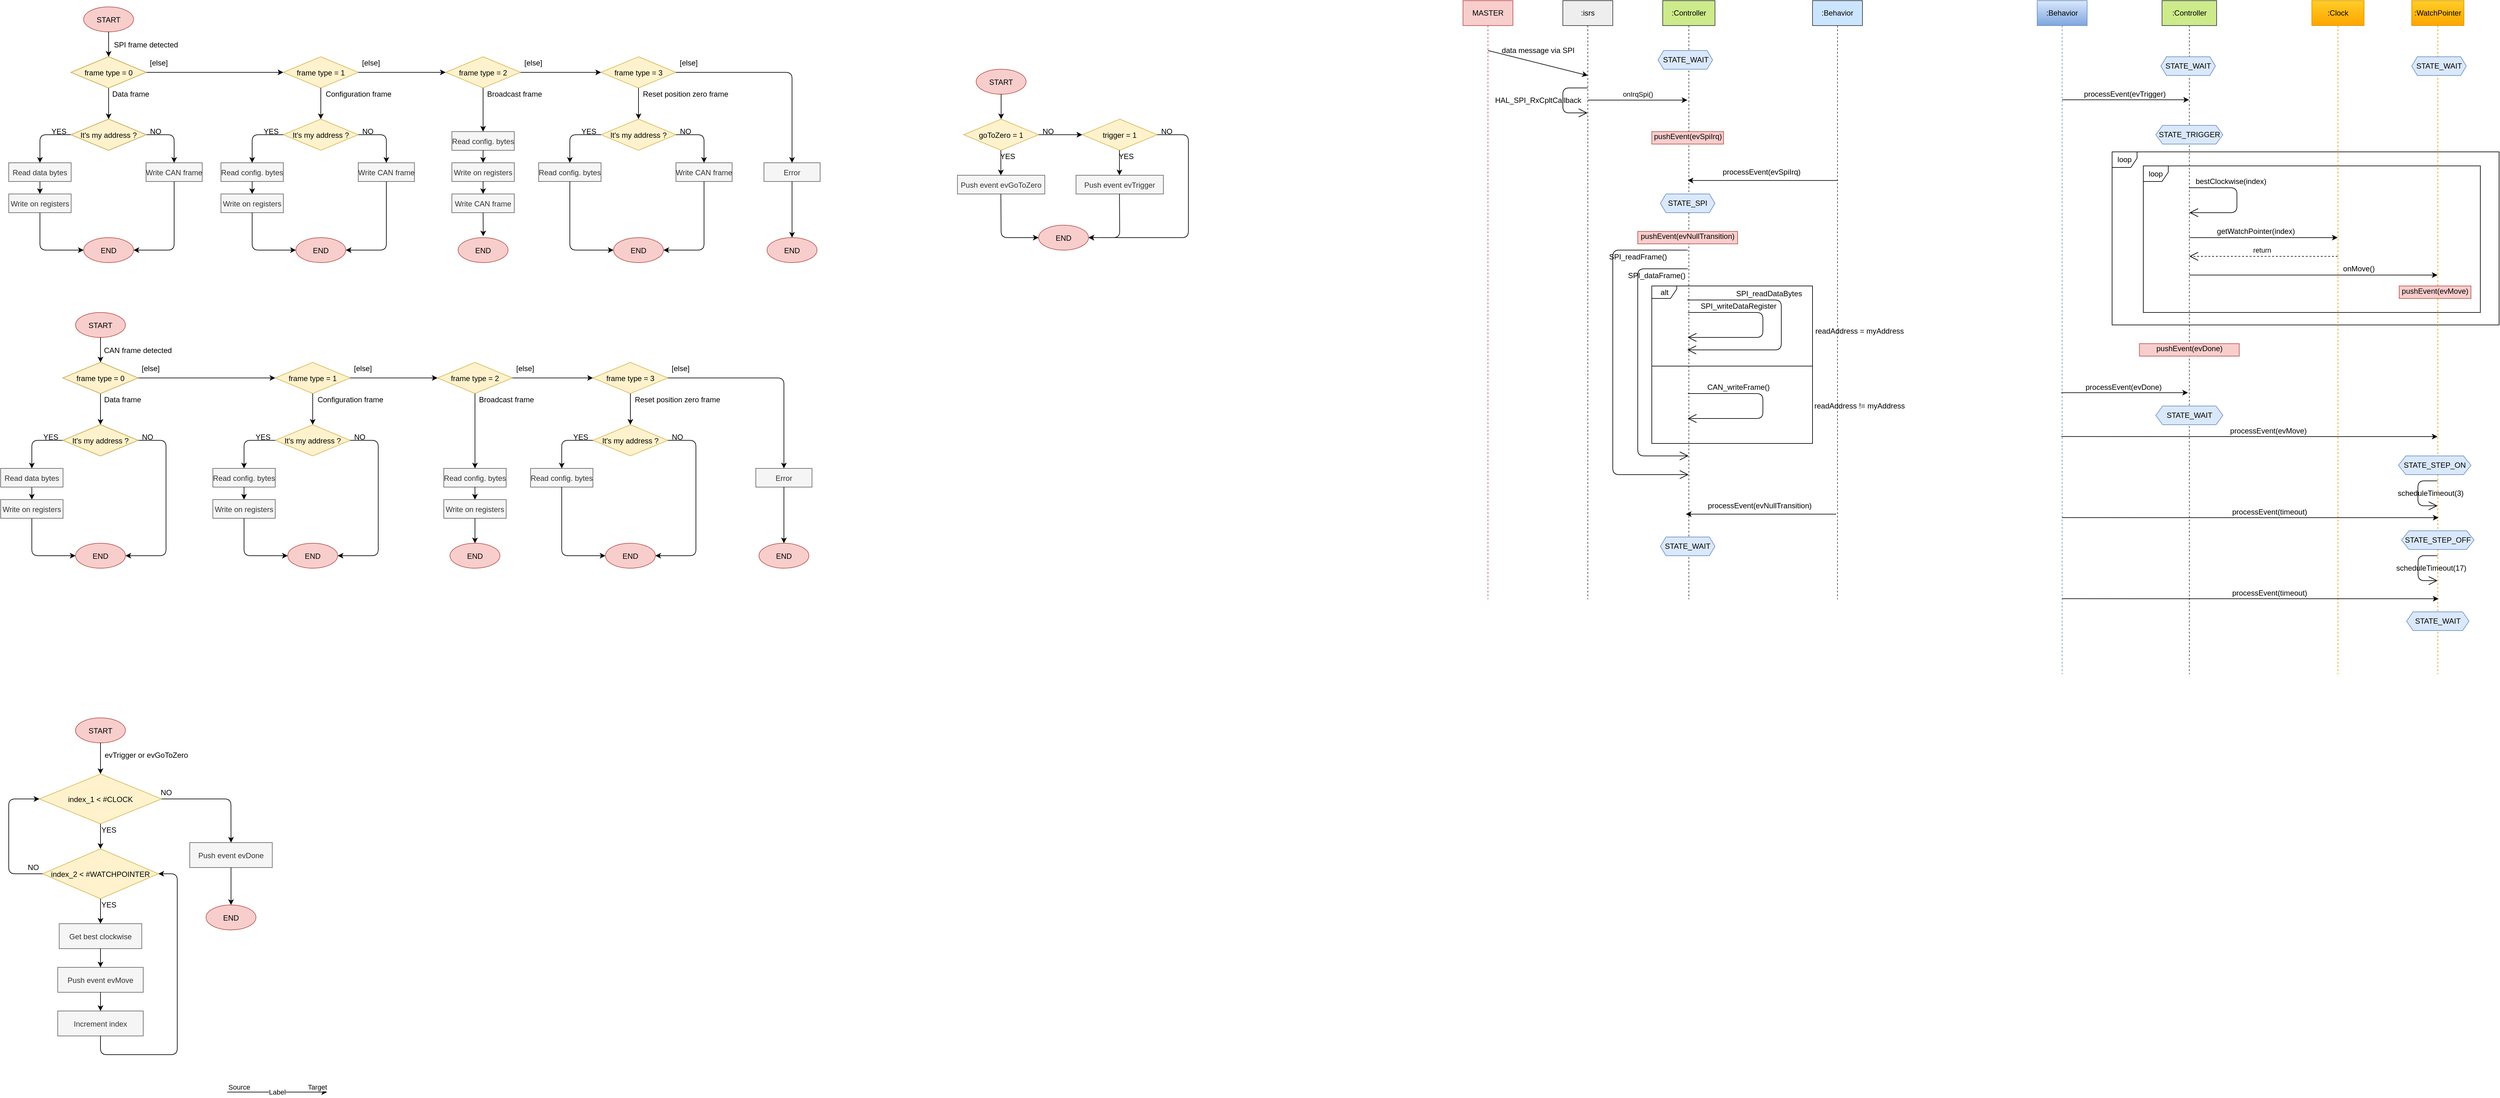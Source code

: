 <mxfile version="13.6.2" type="device" pages="2"><diagram id="OFRyygwgckQwNTCC_82B" name="STM32"><mxGraphModel dx="3673" dy="1827" grid="1" gridSize="10" guides="1" tooltips="1" connect="1" arrows="1" fold="1" page="1" pageScale="1" pageWidth="1654" pageHeight="1169" math="0" shadow="0"><root><mxCell id="0"/><mxCell id="1" parent="0"/><mxCell id="-NpYyrvLe8kSaDb3IRio-272" value="loop" style="shape=umlFrame;whiteSpace=wrap;html=1;width=40;height=25;" vertex="1" parent="1"><mxGeometry x="3610" y="305" width="540" height="235" as="geometry"/></mxCell><mxCell id="-NpYyrvLe8kSaDb3IRio-287" value="loop" style="shape=umlFrame;whiteSpace=wrap;html=1;width=40;height=25;" vertex="1" parent="1"><mxGeometry x="3560" y="282.5" width="620" height="277.5" as="geometry"/></mxCell><mxCell id="-NpYyrvLe8kSaDb3IRio-1" value="START" style="ellipse;fillColor=#f8cecc;strokeColor=#b85450;" vertex="1" parent="1"><mxGeometry x="310" y="50" width="80" height="40" as="geometry"/></mxCell><mxCell id="-NpYyrvLe8kSaDb3IRio-3" value="frame type = 0" style="rhombus;" vertex="1" parent="1"><mxGeometry x="290" y="130" width="120" height="50" as="geometry"/></mxCell><mxCell id="-NpYyrvLe8kSaDb3IRio-4" value="" style="endArrow=classic;html=1;exitX=0.5;exitY=1;exitDx=0;exitDy=0;entryX=0.5;entryY=0;entryDx=0;entryDy=0;" edge="1" parent="1" source="-NpYyrvLe8kSaDb3IRio-1" target="-NpYyrvLe8kSaDb3IRio-3"><mxGeometry width="50" height="50" relative="1" as="geometry"><mxPoint x="400" y="280" as="sourcePoint"/><mxPoint x="450" y="230" as="targetPoint"/></mxGeometry></mxCell><mxCell id="-NpYyrvLe8kSaDb3IRio-5" value="SPI frame detected" style="text;align=center;verticalAlign=middle;resizable=0;points=[];autosize=1;" vertex="1" parent="1"><mxGeometry x="350" y="100" width="120" height="20" as="geometry"/></mxCell><mxCell id="-NpYyrvLe8kSaDb3IRio-6" value="it's my address ?" style="rhombus;" vertex="1" parent="1"><mxGeometry x="290" y="230" width="120" height="50" as="geometry"/></mxCell><mxCell id="-NpYyrvLe8kSaDb3IRio-8" value="Write CAN frame" style="rounded=0;fillColor=#f5f5f5;strokeColor=#666666;fontColor=#333333;" vertex="1" parent="1"><mxGeometry x="410" y="300" width="90" height="30" as="geometry"/></mxCell><mxCell id="-NpYyrvLe8kSaDb3IRio-11" value="Read data bytes" style="rounded=0;" vertex="1" parent="1"><mxGeometry x="190" y="300" width="100" height="30" as="geometry"/></mxCell><mxCell id="-NpYyrvLe8kSaDb3IRio-12" value="Write on registers" style="rounded=0;" vertex="1" parent="1"><mxGeometry x="190" y="350" width="100" height="30" as="geometry"/></mxCell><mxCell id="-NpYyrvLe8kSaDb3IRio-13" value="END" style="ellipse;fillColor=#f8cecc;strokeColor=#b85450;" vertex="1" parent="1"><mxGeometry x="310" y="420" width="80" height="40" as="geometry"/></mxCell><mxCell id="-NpYyrvLe8kSaDb3IRio-14" value="" style="endArrow=classic;exitX=0.5;exitY=1;exitDx=0;exitDy=0;entryX=1;entryY=0.5;entryDx=0;entryDy=0;" edge="1" parent="1" source="-NpYyrvLe8kSaDb3IRio-8" target="-NpYyrvLe8kSaDb3IRio-13"><mxGeometry width="50" height="50" relative="1" as="geometry"><mxPoint x="246" y="185" as="sourcePoint"/><mxPoint x="146" y="230" as="targetPoint"/><Array as="points"><mxPoint x="455" y="440"/></Array></mxGeometry></mxCell><mxCell id="-NpYyrvLe8kSaDb3IRio-15" value="" style="endArrow=classic;exitX=0.5;exitY=1;exitDx=0;exitDy=0;entryX=0.5;entryY=0;entryDx=0;entryDy=0;" edge="1" parent="1" source="-NpYyrvLe8kSaDb3IRio-11" target="-NpYyrvLe8kSaDb3IRio-12"><mxGeometry width="50" height="50" relative="1" as="geometry"><mxPoint x="256" y="205" as="sourcePoint"/><mxPoint x="156" y="250" as="targetPoint"/></mxGeometry></mxCell><mxCell id="-NpYyrvLe8kSaDb3IRio-18" value="" style="endArrow=classic;exitX=0.5;exitY=1;exitDx=0;exitDy=0;entryX=0;entryY=0.5;entryDx=0;entryDy=0;" edge="1" parent="1" source="-NpYyrvLe8kSaDb3IRio-12" target="-NpYyrvLe8kSaDb3IRio-13"><mxGeometry width="50" height="50" relative="1" as="geometry"><mxPoint x="256" y="195" as="sourcePoint"/><mxPoint x="156" y="240" as="targetPoint"/><Array as="points"><mxPoint x="240" y="440"/></Array></mxGeometry></mxCell><mxCell id="-NpYyrvLe8kSaDb3IRio-19" value="frame type = 1" style="rhombus;fillColor=#fff2cc;strokeColor=#d6b656;" vertex="1" parent="1"><mxGeometry x="630" y="130" width="120" height="50" as="geometry"/></mxCell><mxCell id="-NpYyrvLe8kSaDb3IRio-21" value="It's my address ?" style="rhombus;fillColor=#fff2cc;strokeColor=#d6b656;" vertex="1" parent="1"><mxGeometry x="630" y="230" width="120" height="50" as="geometry"/></mxCell><mxCell id="-NpYyrvLe8kSaDb3IRio-23" value="Read config. bytes" style="rounded=0;fillColor=#f5f5f5;strokeColor=#666666;fontColor=#333333;" vertex="1" parent="1"><mxGeometry x="530" y="300" width="100" height="30" as="geometry"/></mxCell><mxCell id="-NpYyrvLe8kSaDb3IRio-24" value="Write on registers" style="rounded=0;fillColor=#f5f5f5;strokeColor=#666666;fontColor=#333333;" vertex="1" parent="1"><mxGeometry x="530" y="350" width="100" height="30" as="geometry"/></mxCell><mxCell id="-NpYyrvLe8kSaDb3IRio-25" value="Write CAN frame" style="rounded=0;fillColor=#f5f5f5;strokeColor=#666666;fontColor=#333333;" vertex="1" parent="1"><mxGeometry x="750" y="300" width="90" height="30" as="geometry"/></mxCell><mxCell id="-NpYyrvLe8kSaDb3IRio-26" value="frame type = 2" style="rhombus;fillColor=#fff2cc;strokeColor=#d6b656;" vertex="1" parent="1"><mxGeometry x="890" y="130" width="120" height="50" as="geometry"/></mxCell><mxCell id="-NpYyrvLe8kSaDb3IRio-27" value="frame type = 3" style="rhombus;fillColor=#fff2cc;strokeColor=#d6b656;" vertex="1" parent="1"><mxGeometry x="1139" y="130" width="120" height="50" as="geometry"/></mxCell><mxCell id="-NpYyrvLe8kSaDb3IRio-28" value="Write on registers" style="rounded=0;fillColor=#f5f5f5;strokeColor=#666666;fontColor=#333333;" vertex="1" parent="1"><mxGeometry x="900" y="300" width="100" height="30" as="geometry"/></mxCell><mxCell id="-NpYyrvLe8kSaDb3IRio-29" value="Read config. bytes" style="rounded=0;fillColor=#f5f5f5;strokeColor=#666666;fontColor=#333333;" vertex="1" parent="1"><mxGeometry x="900" y="250" width="100" height="30" as="geometry"/></mxCell><mxCell id="-NpYyrvLe8kSaDb3IRio-32" value="It's my address ?" style="rhombus;fillColor=#fff2cc;strokeColor=#d6b656;" vertex="1" parent="1"><mxGeometry x="1139" y="230" width="120" height="50" as="geometry"/></mxCell><mxCell id="-NpYyrvLe8kSaDb3IRio-33" value="Write CAN frame" style="rounded=0;fillColor=#f5f5f5;strokeColor=#666666;fontColor=#333333;" vertex="1" parent="1"><mxGeometry x="1259" y="300" width="90" height="30" as="geometry"/></mxCell><mxCell id="-NpYyrvLe8kSaDb3IRio-34" value="Read config. bytes" style="rounded=0;fillColor=#f5f5f5;strokeColor=#666666;fontColor=#333333;" vertex="1" parent="1"><mxGeometry x="1039" y="300" width="100" height="30" as="geometry"/></mxCell><mxCell id="-NpYyrvLe8kSaDb3IRio-36" value="" style="endArrow=classic;html=1;exitX=1;exitY=0.5;exitDx=0;exitDy=0;entryX=0;entryY=0.5;entryDx=0;entryDy=0;" edge="1" parent="1" source="-NpYyrvLe8kSaDb3IRio-3" target="-NpYyrvLe8kSaDb3IRio-19"><mxGeometry width="50" height="50" relative="1" as="geometry"><mxPoint x="480" y="250" as="sourcePoint"/><mxPoint x="530" y="200" as="targetPoint"/></mxGeometry></mxCell><mxCell id="-NpYyrvLe8kSaDb3IRio-37" value="" style="endArrow=classic;html=1;exitX=0.5;exitY=1;exitDx=0;exitDy=0;entryX=0.5;entryY=0;entryDx=0;entryDy=0;" edge="1" parent="1" source="-NpYyrvLe8kSaDb3IRio-26" target="-NpYyrvLe8kSaDb3IRio-29"><mxGeometry width="50" height="50" relative="1" as="geometry"><mxPoint x="820" y="120" as="sourcePoint"/><mxPoint x="870" y="70" as="targetPoint"/></mxGeometry></mxCell><mxCell id="-NpYyrvLe8kSaDb3IRio-38" value="" style="endArrow=classic;html=1;exitX=1;exitY=0.5;exitDx=0;exitDy=0;entryX=0;entryY=0.5;entryDx=0;entryDy=0;" edge="1" parent="1" source="-NpYyrvLe8kSaDb3IRio-26" target="-NpYyrvLe8kSaDb3IRio-27"><mxGeometry width="50" height="50" relative="1" as="geometry"><mxPoint x="830" y="130" as="sourcePoint"/><mxPoint x="880" y="80" as="targetPoint"/></mxGeometry></mxCell><mxCell id="-NpYyrvLe8kSaDb3IRio-39" value="" style="endArrow=classic;html=1;exitX=1;exitY=0.5;exitDx=0;exitDy=0;entryX=0;entryY=0.5;entryDx=0;entryDy=0;" edge="1" parent="1" source="-NpYyrvLe8kSaDb3IRio-19" target="-NpYyrvLe8kSaDb3IRio-26"><mxGeometry width="50" height="50" relative="1" as="geometry"><mxPoint x="840" y="140" as="sourcePoint"/><mxPoint x="890" y="90" as="targetPoint"/></mxGeometry></mxCell><mxCell id="-NpYyrvLe8kSaDb3IRio-40" value="" style="endArrow=classic;html=1;exitX=0.5;exitY=1;exitDx=0;exitDy=0;entryX=0.5;entryY=0;entryDx=0;entryDy=0;" edge="1" parent="1" source="-NpYyrvLe8kSaDb3IRio-27" target="-NpYyrvLe8kSaDb3IRio-32"><mxGeometry width="50" height="50" relative="1" as="geometry"><mxPoint x="640" y="110" as="sourcePoint"/><mxPoint x="690" y="60" as="targetPoint"/></mxGeometry></mxCell><mxCell id="-NpYyrvLe8kSaDb3IRio-41" value="" style="endArrow=classic;html=1;exitX=0;exitY=0.5;exitDx=0;exitDy=0;entryX=0.5;entryY=0;entryDx=0;entryDy=0;" edge="1" parent="1" source="-NpYyrvLe8kSaDb3IRio-6" target="-NpYyrvLe8kSaDb3IRio-11"><mxGeometry width="50" height="50" relative="1" as="geometry"><mxPoint x="780" y="80" as="sourcePoint"/><mxPoint x="830" y="30" as="targetPoint"/><Array as="points"><mxPoint x="240" y="255"/></Array></mxGeometry></mxCell><mxCell id="-NpYyrvLe8kSaDb3IRio-42" value="" style="endArrow=classic;html=1;exitX=1;exitY=0.5;exitDx=0;exitDy=0;entryX=0.5;entryY=0;entryDx=0;entryDy=0;" edge="1" parent="1" source="-NpYyrvLe8kSaDb3IRio-6" target="-NpYyrvLe8kSaDb3IRio-8"><mxGeometry width="50" height="50" relative="1" as="geometry"><mxPoint x="790" y="90" as="sourcePoint"/><mxPoint x="840" y="40" as="targetPoint"/><Array as="points"><mxPoint x="455" y="255"/></Array></mxGeometry></mxCell><mxCell id="-NpYyrvLe8kSaDb3IRio-43" value="" style="endArrow=classic;html=1;exitX=0.5;exitY=1;exitDx=0;exitDy=0;entryX=0.5;entryY=0;entryDx=0;entryDy=0;" edge="1" parent="1" source="-NpYyrvLe8kSaDb3IRio-23" target="-NpYyrvLe8kSaDb3IRio-24"><mxGeometry width="50" height="50" relative="1" as="geometry"><mxPoint x="580" y="100" as="sourcePoint"/><mxPoint x="630" y="50" as="targetPoint"/></mxGeometry></mxCell><mxCell id="-NpYyrvLe8kSaDb3IRio-46" value="" style="endArrow=classic;html=1;exitX=0.5;exitY=1;exitDx=0;exitDy=0;entryX=0.5;entryY=0;entryDx=0;entryDy=0;" edge="1" parent="1" source="-NpYyrvLe8kSaDb3IRio-19" target="-NpYyrvLe8kSaDb3IRio-21"><mxGeometry width="50" height="50" relative="1" as="geometry"><mxPoint x="820" y="120" as="sourcePoint"/><mxPoint x="870" y="70" as="targetPoint"/></mxGeometry></mxCell><mxCell id="-NpYyrvLe8kSaDb3IRio-47" value="" style="endArrow=classic;html=1;exitX=0;exitY=0.5;exitDx=0;exitDy=0;entryX=0.5;entryY=0;entryDx=0;entryDy=0;" edge="1" parent="1" source="-NpYyrvLe8kSaDb3IRio-32" target="-NpYyrvLe8kSaDb3IRio-34"><mxGeometry width="50" height="50" relative="1" as="geometry"><mxPoint x="650" y="120" as="sourcePoint"/><mxPoint x="700" y="70" as="targetPoint"/><Array as="points"><mxPoint x="1089" y="255"/></Array></mxGeometry></mxCell><mxCell id="-NpYyrvLe8kSaDb3IRio-48" value="" style="endArrow=classic;html=1;exitX=0.5;exitY=1;exitDx=0;exitDy=0;entryX=0.5;entryY=0;entryDx=0;entryDy=0;" edge="1" parent="1" source="-NpYyrvLe8kSaDb3IRio-29" target="-NpYyrvLe8kSaDb3IRio-28"><mxGeometry width="50" height="50" relative="1" as="geometry"><mxPoint x="660" y="130" as="sourcePoint"/><mxPoint x="710" y="80" as="targetPoint"/></mxGeometry></mxCell><mxCell id="-NpYyrvLe8kSaDb3IRio-49" value="" style="endArrow=classic;html=1;exitX=0.5;exitY=1;exitDx=0;exitDy=0;entryX=0.5;entryY=0;entryDx=0;entryDy=0;" edge="1" parent="1" source="-NpYyrvLe8kSaDb3IRio-3" target="-NpYyrvLe8kSaDb3IRio-6"><mxGeometry width="50" height="50" relative="1" as="geometry"><mxPoint x="660" y="130" as="sourcePoint"/><mxPoint x="710" y="80" as="targetPoint"/></mxGeometry></mxCell><mxCell id="-NpYyrvLe8kSaDb3IRio-50" value="" style="endArrow=classic;html=1;exitX=0.5;exitY=1;exitDx=0;exitDy=0;entryX=1;entryY=0.5;entryDx=0;entryDy=0;" edge="1" parent="1" source="-NpYyrvLe8kSaDb3IRio-33" target="-NpYyrvLe8kSaDb3IRio-57"><mxGeometry width="50" height="50" relative="1" as="geometry"><mxPoint x="1200" y="70" as="sourcePoint"/><mxPoint x="1250" y="20" as="targetPoint"/><Array as="points"><mxPoint x="1304" y="440"/></Array></mxGeometry></mxCell><mxCell id="-NpYyrvLe8kSaDb3IRio-51" value="" style="endArrow=classic;html=1;exitX=0.5;exitY=1;exitDx=0;exitDy=0;entryX=0;entryY=0.5;entryDx=0;entryDy=0;" edge="1" parent="1" source="-NpYyrvLe8kSaDb3IRio-34" target="-NpYyrvLe8kSaDb3IRio-57"><mxGeometry width="50" height="50" relative="1" as="geometry"><mxPoint x="1210" y="80" as="sourcePoint"/><mxPoint x="1260" y="30" as="targetPoint"/><Array as="points"><mxPoint x="1089" y="440"/></Array></mxGeometry></mxCell><mxCell id="-NpYyrvLe8kSaDb3IRio-52" value="" style="endArrow=classic;html=1;exitX=1;exitY=0.5;exitDx=0;exitDy=0;entryX=0.5;entryY=0;entryDx=0;entryDy=0;" edge="1" parent="1" source="-NpYyrvLe8kSaDb3IRio-27" target="-NpYyrvLe8kSaDb3IRio-54"><mxGeometry width="50" height="50" relative="1" as="geometry"><mxPoint x="1220" y="90" as="sourcePoint"/><mxPoint x="1270" y="40" as="targetPoint"/><Array as="points"><mxPoint x="1445" y="155"/></Array></mxGeometry></mxCell><mxCell id="-NpYyrvLe8kSaDb3IRio-53" value="" style="endArrow=classic;html=1;exitX=1;exitY=0.5;exitDx=0;exitDy=0;entryX=0.5;entryY=0;entryDx=0;entryDy=0;" edge="1" parent="1" source="-NpYyrvLe8kSaDb3IRio-32" target="-NpYyrvLe8kSaDb3IRio-33"><mxGeometry width="50" height="50" relative="1" as="geometry"><mxPoint x="1230" y="100" as="sourcePoint"/><mxPoint x="1280" y="50" as="targetPoint"/><Array as="points"><mxPoint x="1304" y="255"/></Array></mxGeometry></mxCell><mxCell id="-NpYyrvLe8kSaDb3IRio-54" value="Error" style="rounded=0;fillColor=#f5f5f5;strokeColor=#666666;fontColor=#333333;" vertex="1" parent="1"><mxGeometry x="1400" y="300" width="90" height="30" as="geometry"/></mxCell><mxCell id="-NpYyrvLe8kSaDb3IRio-55" value="END" style="ellipse;fillColor=#f8cecc;strokeColor=#b85450;" vertex="1" parent="1"><mxGeometry x="650" y="420" width="80" height="40" as="geometry"/></mxCell><mxCell id="-NpYyrvLe8kSaDb3IRio-56" value="END" style="ellipse;fillColor=#f8cecc;strokeColor=#b85450;" vertex="1" parent="1"><mxGeometry x="910" y="420" width="80" height="40" as="geometry"/></mxCell><mxCell id="-NpYyrvLe8kSaDb3IRio-57" value="END" style="ellipse;fillColor=#f8cecc;strokeColor=#b85450;" vertex="1" parent="1"><mxGeometry x="1159" y="420" width="80" height="40" as="geometry"/></mxCell><mxCell id="-NpYyrvLe8kSaDb3IRio-58" value="END" style="ellipse;fillColor=#f8cecc;strokeColor=#b85450;" vertex="1" parent="1"><mxGeometry x="1405" y="420" width="80" height="40" as="geometry"/></mxCell><mxCell id="-NpYyrvLe8kSaDb3IRio-59" value="" style="endArrow=classic;html=1;exitX=0.5;exitY=1;exitDx=0;exitDy=0;entryX=0.5;entryY=0;entryDx=0;entryDy=0;" edge="1" parent="1" source="-NpYyrvLe8kSaDb3IRio-54" target="-NpYyrvLe8kSaDb3IRio-58"><mxGeometry width="50" height="50" relative="1" as="geometry"><mxPoint x="1314" y="340" as="sourcePoint"/><mxPoint x="1249.0" y="450.0" as="targetPoint"/></mxGeometry></mxCell><mxCell id="-NpYyrvLe8kSaDb3IRio-63" value="It's my address ?" style="rhombus;fillColor=#fff2cc;strokeColor=#d6b656;" vertex="1" parent="1"><mxGeometry x="290" y="230" width="120" height="50" as="geometry"/></mxCell><mxCell id="-NpYyrvLe8kSaDb3IRio-64" value="frame type = 0" style="rhombus;fillColor=#fff2cc;strokeColor=#d6b656;" vertex="1" parent="1"><mxGeometry x="290" y="130" width="120" height="50" as="geometry"/></mxCell><mxCell id="-NpYyrvLe8kSaDb3IRio-65" value="Read data bytes" style="rounded=0;fillColor=#f5f5f5;strokeColor=#666666;fontColor=#333333;" vertex="1" parent="1"><mxGeometry x="190" y="300" width="100" height="30" as="geometry"/></mxCell><mxCell id="-NpYyrvLe8kSaDb3IRio-66" value="Write on registers" style="rounded=0;fillColor=#f5f5f5;strokeColor=#666666;fontColor=#333333;" vertex="1" parent="1"><mxGeometry x="190" y="350" width="100" height="30" as="geometry"/></mxCell><mxCell id="-NpYyrvLe8kSaDb3IRio-67" value="[else]" style="text;html=1;align=center;verticalAlign=middle;resizable=0;points=[];autosize=1;" vertex="1" parent="1"><mxGeometry x="410" y="130" width="40" height="20" as="geometry"/></mxCell><mxCell id="-NpYyrvLe8kSaDb3IRio-68" value="[else]" style="text;html=1;align=center;verticalAlign=middle;resizable=0;points=[];autosize=1;" vertex="1" parent="1"><mxGeometry x="750" y="130" width="40" height="20" as="geometry"/></mxCell><mxCell id="-NpYyrvLe8kSaDb3IRio-69" value="[else]" style="text;html=1;align=center;verticalAlign=middle;resizable=0;points=[];autosize=1;" vertex="1" parent="1"><mxGeometry x="1010" y="130" width="40" height="20" as="geometry"/></mxCell><mxCell id="-NpYyrvLe8kSaDb3IRio-70" value="[else]" style="text;html=1;align=center;verticalAlign=middle;resizable=0;points=[];autosize=1;" vertex="1" parent="1"><mxGeometry x="1259" y="130" width="40" height="20" as="geometry"/></mxCell><mxCell id="-NpYyrvLe8kSaDb3IRio-71" value="Data frame" style="text;html=1;align=center;verticalAlign=middle;resizable=0;points=[];autosize=1;" vertex="1" parent="1"><mxGeometry x="350" y="180" width="70" height="20" as="geometry"/></mxCell><mxCell id="-NpYyrvLe8kSaDb3IRio-72" value="Configuration frame" style="text;html=1;align=center;verticalAlign=middle;resizable=0;points=[];autosize=1;" vertex="1" parent="1"><mxGeometry x="690" y="180" width="120" height="20" as="geometry"/></mxCell><mxCell id="-NpYyrvLe8kSaDb3IRio-73" value="Broadcast frame" style="text;html=1;align=center;verticalAlign=middle;resizable=0;points=[];autosize=1;" vertex="1" parent="1"><mxGeometry x="950" y="180" width="100" height="20" as="geometry"/></mxCell><mxCell id="-NpYyrvLe8kSaDb3IRio-74" value="Reset position zero frame" style="text;html=1;align=center;verticalAlign=middle;resizable=0;points=[];autosize=1;" vertex="1" parent="1"><mxGeometry x="1199" y="180" width="150" height="20" as="geometry"/></mxCell><mxCell id="-NpYyrvLe8kSaDb3IRio-75" value="YES" style="text;html=1;align=center;verticalAlign=middle;resizable=0;points=[];autosize=1;" vertex="1" parent="1"><mxGeometry x="250" y="240" width="40" height="20" as="geometry"/></mxCell><mxCell id="-NpYyrvLe8kSaDb3IRio-76" value="NO" style="text;html=1;align=center;verticalAlign=middle;resizable=0;points=[];autosize=1;" vertex="1" parent="1"><mxGeometry x="410" y="240" width="30" height="20" as="geometry"/></mxCell><mxCell id="-NpYyrvLe8kSaDb3IRio-77" value="NO" style="text;html=1;align=center;verticalAlign=middle;resizable=0;points=[];autosize=1;" vertex="1" parent="1"><mxGeometry x="750" y="240" width="30" height="20" as="geometry"/></mxCell><mxCell id="-NpYyrvLe8kSaDb3IRio-78" value="YES" style="text;html=1;align=center;verticalAlign=middle;resizable=0;points=[];autosize=1;" vertex="1" parent="1"><mxGeometry x="590" y="240" width="40" height="20" as="geometry"/></mxCell><mxCell id="-NpYyrvLe8kSaDb3IRio-79" value="" style="endArrow=classic;html=1;exitX=0.5;exitY=1;exitDx=0;exitDy=0;entryX=0;entryY=0.5;entryDx=0;entryDy=0;" edge="1" parent="1" source="-NpYyrvLe8kSaDb3IRio-24" target="-NpYyrvLe8kSaDb3IRio-55"><mxGeometry width="50" height="50" relative="1" as="geometry"><mxPoint x="830" y="220" as="sourcePoint"/><mxPoint x="830" y="270" as="targetPoint"/><Array as="points"><mxPoint x="580" y="440"/></Array></mxGeometry></mxCell><mxCell id="-NpYyrvLe8kSaDb3IRio-80" value="" style="endArrow=classic;html=1;exitX=0.5;exitY=1;exitDx=0;exitDy=0;entryX=1;entryY=0.5;entryDx=0;entryDy=0;" edge="1" parent="1" source="-NpYyrvLe8kSaDb3IRio-25" target="-NpYyrvLe8kSaDb3IRio-55"><mxGeometry width="50" height="50" relative="1" as="geometry"><mxPoint x="840" y="230" as="sourcePoint"/><mxPoint x="840" y="280" as="targetPoint"/><Array as="points"><mxPoint x="795" y="440"/></Array></mxGeometry></mxCell><mxCell id="-NpYyrvLe8kSaDb3IRio-81" value="" style="endArrow=classic;html=1;exitX=0;exitY=0.5;exitDx=0;exitDy=0;entryX=0.5;entryY=0;entryDx=0;entryDy=0;" edge="1" parent="1" source="-NpYyrvLe8kSaDb3IRio-21" target="-NpYyrvLe8kSaDb3IRio-23"><mxGeometry width="50" height="50" relative="1" as="geometry"><mxPoint x="850" y="240" as="sourcePoint"/><mxPoint x="850" y="290" as="targetPoint"/><Array as="points"><mxPoint x="580" y="255"/></Array></mxGeometry></mxCell><mxCell id="-NpYyrvLe8kSaDb3IRio-82" value="" style="endArrow=classic;html=1;exitX=1;exitY=0.5;exitDx=0;exitDy=0;entryX=0.5;entryY=0;entryDx=0;entryDy=0;" edge="1" parent="1" source="-NpYyrvLe8kSaDb3IRio-21" target="-NpYyrvLe8kSaDb3IRio-25"><mxGeometry width="50" height="50" relative="1" as="geometry"><mxPoint x="860" y="250" as="sourcePoint"/><mxPoint x="860" y="300" as="targetPoint"/><Array as="points"><mxPoint x="795" y="255"/></Array></mxGeometry></mxCell><mxCell id="-NpYyrvLe8kSaDb3IRio-84" value="YES" style="text;html=1;align=center;verticalAlign=middle;resizable=0;points=[];autosize=1;" vertex="1" parent="1"><mxGeometry x="1099" y="240" width="40" height="20" as="geometry"/></mxCell><mxCell id="-NpYyrvLe8kSaDb3IRio-86" value="NO" style="text;html=1;align=center;verticalAlign=middle;resizable=0;points=[];autosize=1;" vertex="1" parent="1"><mxGeometry x="1259" y="240" width="30" height="20" as="geometry"/></mxCell><mxCell id="-NpYyrvLe8kSaDb3IRio-87" value="START" style="ellipse;fillColor=#f8cecc;strokeColor=#b85450;" vertex="1" parent="1"><mxGeometry x="297" y="540" width="80" height="40" as="geometry"/></mxCell><mxCell id="-NpYyrvLe8kSaDb3IRio-88" value="frame type = 0" style="rhombus;" vertex="1" parent="1"><mxGeometry x="277" y="620" width="120" height="50" as="geometry"/></mxCell><mxCell id="-NpYyrvLe8kSaDb3IRio-89" value="" style="endArrow=classic;html=1;exitX=0.5;exitY=1;exitDx=0;exitDy=0;entryX=0.5;entryY=0;entryDx=0;entryDy=0;" edge="1" source="-NpYyrvLe8kSaDb3IRio-87" target="-NpYyrvLe8kSaDb3IRio-88" parent="1"><mxGeometry width="50" height="50" relative="1" as="geometry"><mxPoint x="387" y="770" as="sourcePoint"/><mxPoint x="437" y="720" as="targetPoint"/></mxGeometry></mxCell><mxCell id="-NpYyrvLe8kSaDb3IRio-90" value="CAN frame detected" style="text;align=center;verticalAlign=middle;resizable=0;points=[];autosize=1;" vertex="1" parent="1"><mxGeometry x="337" y="590" width="120" height="20" as="geometry"/></mxCell><mxCell id="-NpYyrvLe8kSaDb3IRio-91" value="it's my address ?" style="rhombus;" vertex="1" parent="1"><mxGeometry x="277" y="720" width="120" height="50" as="geometry"/></mxCell><mxCell id="-NpYyrvLe8kSaDb3IRio-93" value="Read data bytes" style="rounded=0;" vertex="1" parent="1"><mxGeometry x="177" y="790" width="100" height="30" as="geometry"/></mxCell><mxCell id="-NpYyrvLe8kSaDb3IRio-94" value="Write on registers" style="rounded=0;" vertex="1" parent="1"><mxGeometry x="177" y="840" width="100" height="30" as="geometry"/></mxCell><mxCell id="-NpYyrvLe8kSaDb3IRio-95" value="END" style="ellipse;fillColor=#f8cecc;strokeColor=#b85450;" vertex="1" parent="1"><mxGeometry x="297" y="910" width="80" height="40" as="geometry"/></mxCell><mxCell id="-NpYyrvLe8kSaDb3IRio-97" value="" style="endArrow=classic;exitX=0.5;exitY=1;exitDx=0;exitDy=0;entryX=0.5;entryY=0;entryDx=0;entryDy=0;" edge="1" source="-NpYyrvLe8kSaDb3IRio-93" target="-NpYyrvLe8kSaDb3IRio-94" parent="1"><mxGeometry width="50" height="50" relative="1" as="geometry"><mxPoint x="243" y="695" as="sourcePoint"/><mxPoint x="143" y="740" as="targetPoint"/></mxGeometry></mxCell><mxCell id="-NpYyrvLe8kSaDb3IRio-98" value="" style="endArrow=classic;exitX=0.5;exitY=1;exitDx=0;exitDy=0;entryX=0;entryY=0.5;entryDx=0;entryDy=0;" edge="1" source="-NpYyrvLe8kSaDb3IRio-94" target="-NpYyrvLe8kSaDb3IRio-95" parent="1"><mxGeometry width="50" height="50" relative="1" as="geometry"><mxPoint x="243" y="685" as="sourcePoint"/><mxPoint x="143" y="730" as="targetPoint"/><Array as="points"><mxPoint x="227" y="930"/></Array></mxGeometry></mxCell><mxCell id="-NpYyrvLe8kSaDb3IRio-99" value="frame type = 1" style="rhombus;fillColor=#fff2cc;strokeColor=#d6b656;" vertex="1" parent="1"><mxGeometry x="617" y="620" width="120" height="50" as="geometry"/></mxCell><mxCell id="-NpYyrvLe8kSaDb3IRio-100" value="It's my address ?" style="rhombus;fillColor=#fff2cc;strokeColor=#d6b656;" vertex="1" parent="1"><mxGeometry x="617" y="720" width="120" height="50" as="geometry"/></mxCell><mxCell id="-NpYyrvLe8kSaDb3IRio-101" value="Read config. bytes" style="rounded=0;fillColor=#f5f5f5;strokeColor=#666666;fontColor=#333333;" vertex="1" parent="1"><mxGeometry x="517" y="790" width="100" height="30" as="geometry"/></mxCell><mxCell id="-NpYyrvLe8kSaDb3IRio-102" value="Write on registers" style="rounded=0;fillColor=#f5f5f5;strokeColor=#666666;fontColor=#333333;" vertex="1" parent="1"><mxGeometry x="517" y="840" width="100" height="30" as="geometry"/></mxCell><mxCell id="-NpYyrvLe8kSaDb3IRio-104" value="frame type = 2" style="rhombus;fillColor=#fff2cc;strokeColor=#d6b656;" vertex="1" parent="1"><mxGeometry x="877" y="620" width="120" height="50" as="geometry"/></mxCell><mxCell id="-NpYyrvLe8kSaDb3IRio-105" value="frame type = 3" style="rhombus;fillColor=#fff2cc;strokeColor=#d6b656;" vertex="1" parent="1"><mxGeometry x="1126" y="620" width="120" height="50" as="geometry"/></mxCell><mxCell id="-NpYyrvLe8kSaDb3IRio-106" value="Write on registers" style="rounded=0;fillColor=#f5f5f5;strokeColor=#666666;fontColor=#333333;" vertex="1" parent="1"><mxGeometry x="887" y="840" width="100" height="30" as="geometry"/></mxCell><mxCell id="-NpYyrvLe8kSaDb3IRio-107" value="Read config. bytes" style="rounded=0;fillColor=#f5f5f5;strokeColor=#666666;fontColor=#333333;" vertex="1" parent="1"><mxGeometry x="887" y="790" width="100" height="30" as="geometry"/></mxCell><mxCell id="-NpYyrvLe8kSaDb3IRio-108" value="It's my address ?" style="rhombus;fillColor=#fff2cc;strokeColor=#d6b656;" vertex="1" parent="1"><mxGeometry x="1126" y="720" width="120" height="50" as="geometry"/></mxCell><mxCell id="-NpYyrvLe8kSaDb3IRio-110" value="Read config. bytes" style="rounded=0;fillColor=#f5f5f5;strokeColor=#666666;fontColor=#333333;" vertex="1" parent="1"><mxGeometry x="1026" y="790" width="100" height="30" as="geometry"/></mxCell><mxCell id="-NpYyrvLe8kSaDb3IRio-111" value="" style="endArrow=classic;html=1;exitX=1;exitY=0.5;exitDx=0;exitDy=0;entryX=0;entryY=0.5;entryDx=0;entryDy=0;" edge="1" source="-NpYyrvLe8kSaDb3IRio-88" target="-NpYyrvLe8kSaDb3IRio-99" parent="1"><mxGeometry width="50" height="50" relative="1" as="geometry"><mxPoint x="467" y="740" as="sourcePoint"/><mxPoint x="517" y="690" as="targetPoint"/></mxGeometry></mxCell><mxCell id="-NpYyrvLe8kSaDb3IRio-112" value="" style="endArrow=classic;html=1;exitX=0.5;exitY=1;exitDx=0;exitDy=0;entryX=0.5;entryY=0;entryDx=0;entryDy=0;" edge="1" source="-NpYyrvLe8kSaDb3IRio-104" target="-NpYyrvLe8kSaDb3IRio-107" parent="1"><mxGeometry width="50" height="50" relative="1" as="geometry"><mxPoint x="807" y="610" as="sourcePoint"/><mxPoint x="857" y="560" as="targetPoint"/></mxGeometry></mxCell><mxCell id="-NpYyrvLe8kSaDb3IRio-113" value="" style="endArrow=classic;html=1;exitX=1;exitY=0.5;exitDx=0;exitDy=0;entryX=0;entryY=0.5;entryDx=0;entryDy=0;" edge="1" source="-NpYyrvLe8kSaDb3IRio-104" target="-NpYyrvLe8kSaDb3IRio-105" parent="1"><mxGeometry width="50" height="50" relative="1" as="geometry"><mxPoint x="817" y="620" as="sourcePoint"/><mxPoint x="867" y="570" as="targetPoint"/></mxGeometry></mxCell><mxCell id="-NpYyrvLe8kSaDb3IRio-114" value="" style="endArrow=classic;html=1;exitX=1;exitY=0.5;exitDx=0;exitDy=0;entryX=0;entryY=0.5;entryDx=0;entryDy=0;" edge="1" source="-NpYyrvLe8kSaDb3IRio-99" target="-NpYyrvLe8kSaDb3IRio-104" parent="1"><mxGeometry width="50" height="50" relative="1" as="geometry"><mxPoint x="827" y="630" as="sourcePoint"/><mxPoint x="877" y="580" as="targetPoint"/></mxGeometry></mxCell><mxCell id="-NpYyrvLe8kSaDb3IRio-115" value="" style="endArrow=classic;html=1;exitX=0.5;exitY=1;exitDx=0;exitDy=0;entryX=0.5;entryY=0;entryDx=0;entryDy=0;" edge="1" source="-NpYyrvLe8kSaDb3IRio-105" target="-NpYyrvLe8kSaDb3IRio-108" parent="1"><mxGeometry width="50" height="50" relative="1" as="geometry"><mxPoint x="627" y="600" as="sourcePoint"/><mxPoint x="677" y="550" as="targetPoint"/></mxGeometry></mxCell><mxCell id="-NpYyrvLe8kSaDb3IRio-116" value="" style="endArrow=classic;html=1;exitX=0;exitY=0.5;exitDx=0;exitDy=0;entryX=0.5;entryY=0;entryDx=0;entryDy=0;" edge="1" source="-NpYyrvLe8kSaDb3IRio-91" target="-NpYyrvLe8kSaDb3IRio-93" parent="1"><mxGeometry width="50" height="50" relative="1" as="geometry"><mxPoint x="767" y="570" as="sourcePoint"/><mxPoint x="817" y="520" as="targetPoint"/><Array as="points"><mxPoint x="227" y="745"/></Array></mxGeometry></mxCell><mxCell id="-NpYyrvLe8kSaDb3IRio-117" value="" style="endArrow=classic;html=1;exitX=1;exitY=0.5;exitDx=0;exitDy=0;entryX=1;entryY=0.5;entryDx=0;entryDy=0;" edge="1" source="-NpYyrvLe8kSaDb3IRio-91" target="-NpYyrvLe8kSaDb3IRio-95" parent="1"><mxGeometry width="50" height="50" relative="1" as="geometry"><mxPoint x="777" y="580" as="sourcePoint"/><mxPoint x="442" y="790" as="targetPoint"/><Array as="points"><mxPoint x="442" y="745"/><mxPoint x="442" y="930"/></Array></mxGeometry></mxCell><mxCell id="-NpYyrvLe8kSaDb3IRio-118" value="" style="endArrow=classic;html=1;exitX=0.5;exitY=1;exitDx=0;exitDy=0;entryX=0.5;entryY=0;entryDx=0;entryDy=0;" edge="1" source="-NpYyrvLe8kSaDb3IRio-101" target="-NpYyrvLe8kSaDb3IRio-102" parent="1"><mxGeometry width="50" height="50" relative="1" as="geometry"><mxPoint x="567" y="590" as="sourcePoint"/><mxPoint x="617" y="540" as="targetPoint"/></mxGeometry></mxCell><mxCell id="-NpYyrvLe8kSaDb3IRio-119" value="" style="endArrow=classic;html=1;exitX=0.5;exitY=1;exitDx=0;exitDy=0;entryX=0.5;entryY=0;entryDx=0;entryDy=0;" edge="1" source="-NpYyrvLe8kSaDb3IRio-99" target="-NpYyrvLe8kSaDb3IRio-100" parent="1"><mxGeometry width="50" height="50" relative="1" as="geometry"><mxPoint x="807" y="610" as="sourcePoint"/><mxPoint x="857" y="560" as="targetPoint"/></mxGeometry></mxCell><mxCell id="-NpYyrvLe8kSaDb3IRio-120" value="" style="endArrow=classic;html=1;exitX=0;exitY=0.5;exitDx=0;exitDy=0;entryX=0.5;entryY=0;entryDx=0;entryDy=0;" edge="1" source="-NpYyrvLe8kSaDb3IRio-108" target="-NpYyrvLe8kSaDb3IRio-110" parent="1"><mxGeometry width="50" height="50" relative="1" as="geometry"><mxPoint x="637" y="610" as="sourcePoint"/><mxPoint x="687" y="560" as="targetPoint"/><Array as="points"><mxPoint x="1076" y="745"/></Array></mxGeometry></mxCell><mxCell id="-NpYyrvLe8kSaDb3IRio-121" value="" style="endArrow=classic;html=1;exitX=0.5;exitY=1;exitDx=0;exitDy=0;entryX=0.5;entryY=0;entryDx=0;entryDy=0;" edge="1" source="-NpYyrvLe8kSaDb3IRio-107" target="-NpYyrvLe8kSaDb3IRio-106" parent="1"><mxGeometry width="50" height="50" relative="1" as="geometry"><mxPoint x="647" y="620" as="sourcePoint"/><mxPoint x="697" y="570" as="targetPoint"/></mxGeometry></mxCell><mxCell id="-NpYyrvLe8kSaDb3IRio-122" value="" style="endArrow=classic;html=1;exitX=0.5;exitY=1;exitDx=0;exitDy=0;entryX=0.5;entryY=0;entryDx=0;entryDy=0;" edge="1" source="-NpYyrvLe8kSaDb3IRio-88" target="-NpYyrvLe8kSaDb3IRio-91" parent="1"><mxGeometry width="50" height="50" relative="1" as="geometry"><mxPoint x="647" y="620" as="sourcePoint"/><mxPoint x="697" y="570" as="targetPoint"/></mxGeometry></mxCell><mxCell id="-NpYyrvLe8kSaDb3IRio-124" value="" style="endArrow=classic;html=1;exitX=0.5;exitY=1;exitDx=0;exitDy=0;entryX=0;entryY=0.5;entryDx=0;entryDy=0;" edge="1" source="-NpYyrvLe8kSaDb3IRio-110" target="-NpYyrvLe8kSaDb3IRio-130" parent="1"><mxGeometry width="50" height="50" relative="1" as="geometry"><mxPoint x="1197" y="570" as="sourcePoint"/><mxPoint x="1247" y="520" as="targetPoint"/><Array as="points"><mxPoint x="1076" y="930"/></Array></mxGeometry></mxCell><mxCell id="-NpYyrvLe8kSaDb3IRio-125" value="" style="endArrow=classic;html=1;exitX=1;exitY=0.5;exitDx=0;exitDy=0;entryX=0.5;entryY=0;entryDx=0;entryDy=0;" edge="1" source="-NpYyrvLe8kSaDb3IRio-105" target="-NpYyrvLe8kSaDb3IRio-127" parent="1"><mxGeometry width="50" height="50" relative="1" as="geometry"><mxPoint x="1207" y="580" as="sourcePoint"/><mxPoint x="1257" y="530" as="targetPoint"/><Array as="points"><mxPoint x="1432" y="645"/></Array></mxGeometry></mxCell><mxCell id="-NpYyrvLe8kSaDb3IRio-126" value="" style="endArrow=classic;html=1;exitX=1;exitY=0.5;exitDx=0;exitDy=0;entryX=1;entryY=0.5;entryDx=0;entryDy=0;" edge="1" source="-NpYyrvLe8kSaDb3IRio-108" target="-NpYyrvLe8kSaDb3IRio-130" parent="1"><mxGeometry width="50" height="50" relative="1" as="geometry"><mxPoint x="1217" y="590" as="sourcePoint"/><mxPoint x="1291" y="790" as="targetPoint"/><Array as="points"><mxPoint x="1291" y="745"/><mxPoint x="1291" y="930"/></Array></mxGeometry></mxCell><mxCell id="-NpYyrvLe8kSaDb3IRio-127" value="Error" style="rounded=0;fillColor=#f5f5f5;strokeColor=#666666;fontColor=#333333;" vertex="1" parent="1"><mxGeometry x="1387" y="790" width="90" height="30" as="geometry"/></mxCell><mxCell id="-NpYyrvLe8kSaDb3IRio-128" value="END" style="ellipse;fillColor=#f8cecc;strokeColor=#b85450;" vertex="1" parent="1"><mxGeometry x="637" y="910" width="80" height="40" as="geometry"/></mxCell><mxCell id="-NpYyrvLe8kSaDb3IRio-129" value="END" style="ellipse;fillColor=#f8cecc;strokeColor=#b85450;" vertex="1" parent="1"><mxGeometry x="897" y="910" width="80" height="40" as="geometry"/></mxCell><mxCell id="-NpYyrvLe8kSaDb3IRio-130" value="END" style="ellipse;fillColor=#f8cecc;strokeColor=#b85450;" vertex="1" parent="1"><mxGeometry x="1146" y="910" width="80" height="40" as="geometry"/></mxCell><mxCell id="-NpYyrvLe8kSaDb3IRio-131" value="END" style="ellipse;fillColor=#f8cecc;strokeColor=#b85450;" vertex="1" parent="1"><mxGeometry x="1392" y="910" width="80" height="40" as="geometry"/></mxCell><mxCell id="-NpYyrvLe8kSaDb3IRio-132" value="" style="endArrow=classic;html=1;exitX=0.5;exitY=1;exitDx=0;exitDy=0;entryX=0.5;entryY=0;entryDx=0;entryDy=0;" edge="1" source="-NpYyrvLe8kSaDb3IRio-127" target="-NpYyrvLe8kSaDb3IRio-131" parent="1"><mxGeometry width="50" height="50" relative="1" as="geometry"><mxPoint x="1301" y="830" as="sourcePoint"/><mxPoint x="1236.0" y="940.0" as="targetPoint"/></mxGeometry></mxCell><mxCell id="-NpYyrvLe8kSaDb3IRio-133" value="" style="endArrow=classic;html=1;exitX=0.5;exitY=1;exitDx=0;exitDy=0;entryX=0.5;entryY=0;entryDx=0;entryDy=0;" edge="1" source="-NpYyrvLe8kSaDb3IRio-106" target="-NpYyrvLe8kSaDb3IRio-129" parent="1"><mxGeometry width="50" height="50" relative="1" as="geometry"><mxPoint x="797" y="880" as="sourcePoint"/><mxPoint x="727" y="940.0" as="targetPoint"/></mxGeometry></mxCell><mxCell id="-NpYyrvLe8kSaDb3IRio-134" value="It's my address ?" style="rhombus;fillColor=#fff2cc;strokeColor=#d6b656;" vertex="1" parent="1"><mxGeometry x="277" y="720" width="120" height="50" as="geometry"/></mxCell><mxCell id="-NpYyrvLe8kSaDb3IRio-135" value="frame type = 0" style="rhombus;fillColor=#fff2cc;strokeColor=#d6b656;" vertex="1" parent="1"><mxGeometry x="277" y="620" width="120" height="50" as="geometry"/></mxCell><mxCell id="-NpYyrvLe8kSaDb3IRio-136" value="Read data bytes" style="rounded=0;fillColor=#f5f5f5;strokeColor=#666666;fontColor=#333333;" vertex="1" parent="1"><mxGeometry x="177" y="790" width="100" height="30" as="geometry"/></mxCell><mxCell id="-NpYyrvLe8kSaDb3IRio-137" value="Write on registers" style="rounded=0;fillColor=#f5f5f5;strokeColor=#666666;fontColor=#333333;" vertex="1" parent="1"><mxGeometry x="177" y="840" width="100" height="30" as="geometry"/></mxCell><mxCell id="-NpYyrvLe8kSaDb3IRio-138" value="[else]" style="text;html=1;align=center;verticalAlign=middle;resizable=0;points=[];autosize=1;" vertex="1" parent="1"><mxGeometry x="397" y="620" width="40" height="20" as="geometry"/></mxCell><mxCell id="-NpYyrvLe8kSaDb3IRio-139" value="[else]" style="text;html=1;align=center;verticalAlign=middle;resizable=0;points=[];autosize=1;" vertex="1" parent="1"><mxGeometry x="737" y="620" width="40" height="20" as="geometry"/></mxCell><mxCell id="-NpYyrvLe8kSaDb3IRio-140" value="[else]" style="text;html=1;align=center;verticalAlign=middle;resizable=0;points=[];autosize=1;" vertex="1" parent="1"><mxGeometry x="997" y="620" width="40" height="20" as="geometry"/></mxCell><mxCell id="-NpYyrvLe8kSaDb3IRio-141" value="[else]" style="text;html=1;align=center;verticalAlign=middle;resizable=0;points=[];autosize=1;" vertex="1" parent="1"><mxGeometry x="1246" y="620" width="40" height="20" as="geometry"/></mxCell><mxCell id="-NpYyrvLe8kSaDb3IRio-142" value="Data frame" style="text;html=1;align=center;verticalAlign=middle;resizable=0;points=[];autosize=1;" vertex="1" parent="1"><mxGeometry x="337" y="670" width="70" height="20" as="geometry"/></mxCell><mxCell id="-NpYyrvLe8kSaDb3IRio-143" value="Configuration frame" style="text;html=1;align=center;verticalAlign=middle;resizable=0;points=[];autosize=1;" vertex="1" parent="1"><mxGeometry x="677" y="670" width="120" height="20" as="geometry"/></mxCell><mxCell id="-NpYyrvLe8kSaDb3IRio-144" value="Broadcast frame" style="text;html=1;align=center;verticalAlign=middle;resizable=0;points=[];autosize=1;" vertex="1" parent="1"><mxGeometry x="937" y="670" width="100" height="20" as="geometry"/></mxCell><mxCell id="-NpYyrvLe8kSaDb3IRio-145" value="Reset position zero frame" style="text;html=1;align=center;verticalAlign=middle;resizable=0;points=[];autosize=1;" vertex="1" parent="1"><mxGeometry x="1186" y="670" width="150" height="20" as="geometry"/></mxCell><mxCell id="-NpYyrvLe8kSaDb3IRio-146" value="YES" style="text;html=1;align=center;verticalAlign=middle;resizable=0;points=[];autosize=1;" vertex="1" parent="1"><mxGeometry x="237" y="730" width="40" height="20" as="geometry"/></mxCell><mxCell id="-NpYyrvLe8kSaDb3IRio-147" value="NO" style="text;html=1;align=center;verticalAlign=middle;resizable=0;points=[];autosize=1;" vertex="1" parent="1"><mxGeometry x="397" y="730" width="30" height="20" as="geometry"/></mxCell><mxCell id="-NpYyrvLe8kSaDb3IRio-148" value="NO" style="text;html=1;align=center;verticalAlign=middle;resizable=0;points=[];autosize=1;" vertex="1" parent="1"><mxGeometry x="737" y="730" width="30" height="20" as="geometry"/></mxCell><mxCell id="-NpYyrvLe8kSaDb3IRio-149" value="YES" style="text;html=1;align=center;verticalAlign=middle;resizable=0;points=[];autosize=1;" vertex="1" parent="1"><mxGeometry x="577" y="730" width="40" height="20" as="geometry"/></mxCell><mxCell id="-NpYyrvLe8kSaDb3IRio-150" value="" style="endArrow=classic;html=1;exitX=0.5;exitY=1;exitDx=0;exitDy=0;entryX=0;entryY=0.5;entryDx=0;entryDy=0;" edge="1" source="-NpYyrvLe8kSaDb3IRio-102" target="-NpYyrvLe8kSaDb3IRio-128" parent="1"><mxGeometry width="50" height="50" relative="1" as="geometry"><mxPoint x="817" y="710" as="sourcePoint"/><mxPoint x="817" y="760" as="targetPoint"/><Array as="points"><mxPoint x="567" y="930"/></Array></mxGeometry></mxCell><mxCell id="-NpYyrvLe8kSaDb3IRio-152" value="" style="endArrow=classic;html=1;exitX=0;exitY=0.5;exitDx=0;exitDy=0;entryX=0.5;entryY=0;entryDx=0;entryDy=0;" edge="1" source="-NpYyrvLe8kSaDb3IRio-100" target="-NpYyrvLe8kSaDb3IRio-101" parent="1"><mxGeometry width="50" height="50" relative="1" as="geometry"><mxPoint x="837" y="730" as="sourcePoint"/><mxPoint x="837" y="780" as="targetPoint"/><Array as="points"><mxPoint x="567" y="745"/></Array></mxGeometry></mxCell><mxCell id="-NpYyrvLe8kSaDb3IRio-153" value="" style="endArrow=classic;html=1;exitX=1;exitY=0.5;exitDx=0;exitDy=0;entryX=1;entryY=0.5;entryDx=0;entryDy=0;" edge="1" source="-NpYyrvLe8kSaDb3IRio-100" target="-NpYyrvLe8kSaDb3IRio-128" parent="1"><mxGeometry width="50" height="50" relative="1" as="geometry"><mxPoint x="847" y="740" as="sourcePoint"/><mxPoint x="782" y="790" as="targetPoint"/><Array as="points"><mxPoint x="782" y="745"/><mxPoint x="782" y="930"/></Array></mxGeometry></mxCell><mxCell id="-NpYyrvLe8kSaDb3IRio-154" value="YES" style="text;html=1;align=center;verticalAlign=middle;resizable=0;points=[];autosize=1;" vertex="1" parent="1"><mxGeometry x="1086" y="730" width="40" height="20" as="geometry"/></mxCell><mxCell id="-NpYyrvLe8kSaDb3IRio-155" value="NO" style="text;html=1;align=center;verticalAlign=middle;resizable=0;points=[];autosize=1;" vertex="1" parent="1"><mxGeometry x="1246" y="730" width="30" height="20" as="geometry"/></mxCell><mxCell id="-NpYyrvLe8kSaDb3IRio-156" value="Write CAN frame" style="rounded=0;fillColor=#f5f5f5;strokeColor=#666666;fontColor=#333333;" vertex="1" parent="1"><mxGeometry x="900" y="350" width="100" height="30" as="geometry"/></mxCell><mxCell id="-NpYyrvLe8kSaDb3IRio-157" value="" style="endArrow=classic;html=1;exitX=0.5;exitY=1;exitDx=0;exitDy=0;entryX=0.5;entryY=0;entryDx=0;entryDy=0;" edge="1" parent="1"><mxGeometry width="50" height="50" relative="1" as="geometry"><mxPoint x="950" y="330" as="sourcePoint"/><mxPoint x="950" y="350" as="targetPoint"/></mxGeometry></mxCell><mxCell id="-NpYyrvLe8kSaDb3IRio-158" value="" style="endArrow=classic;html=1;exitX=0.5;exitY=1;exitDx=0;exitDy=0;entryX=0.503;entryY=-0.055;entryDx=0;entryDy=0;entryPerimeter=0;" edge="1" parent="1" target="-NpYyrvLe8kSaDb3IRio-56"><mxGeometry width="50" height="50" relative="1" as="geometry"><mxPoint x="950" y="380" as="sourcePoint"/><mxPoint x="950" y="400" as="targetPoint"/></mxGeometry></mxCell><mxCell id="-NpYyrvLe8kSaDb3IRio-163" value="MASTER" style="shape=umlLifeline;perimeter=lifelinePerimeter;whiteSpace=wrap;html=1;container=1;collapsible=0;recursiveResize=0;outlineConnect=0;fillColor=#f8cecc;strokeColor=#b85450;" vertex="1" parent="1"><mxGeometry x="2520" y="40" width="80" height="960" as="geometry"/></mxCell><mxCell id="-NpYyrvLe8kSaDb3IRio-165" value=":isrs" style="shape=umlLifeline;perimeter=lifelinePerimeter;whiteSpace=wrap;html=1;container=1;collapsible=0;recursiveResize=0;outlineConnect=0;fillColor=#eeeeee;strokeColor=#36393d;" vertex="1" parent="1"><mxGeometry x="2680" y="40" width="80" height="960" as="geometry"/></mxCell><mxCell id="-NpYyrvLe8kSaDb3IRio-167" value=":Controller" style="shape=umlLifeline;perimeter=lifelinePerimeter;whiteSpace=wrap;html=1;container=1;collapsible=0;recursiveResize=0;outlineConnect=0;fillColor=#cdeb8b;strokeColor=#36393d;" vertex="1" parent="1"><mxGeometry x="2840" y="40" width="83.75" height="960" as="geometry"/></mxCell><mxCell id="-NpYyrvLe8kSaDb3IRio-246" value="STATE_SPI" style="shape=hexagon;perimeter=hexagonPerimeter2;whiteSpace=wrap;html=1;size=0.103;fillColor=#dae8fc;strokeColor=#6c8ebf;" vertex="1" parent="-NpYyrvLe8kSaDb3IRio-167"><mxGeometry x="-3.75" y="310" width="87.5" height="30" as="geometry"/></mxCell><mxCell id="-NpYyrvLe8kSaDb3IRio-169" value="START" style="ellipse;fillColor=#f8cecc;strokeColor=#b85450;" vertex="1" parent="1"><mxGeometry x="297" y="1190" width="80" height="40" as="geometry"/></mxCell><mxCell id="-NpYyrvLe8kSaDb3IRio-177" value="START" style="ellipse;fillColor=#f8cecc;strokeColor=#b85450;" vertex="1" parent="1"><mxGeometry x="1740" y="150" width="80" height="40" as="geometry"/></mxCell><mxCell id="-NpYyrvLe8kSaDb3IRio-178" value="goToZero = 1" style="rhombus;fillColor=#fff2cc;strokeColor=#d6b656;" vertex="1" parent="1"><mxGeometry x="1720" y="230" width="120" height="50" as="geometry"/></mxCell><mxCell id="-NpYyrvLe8kSaDb3IRio-179" value="trigger = 1" style="rhombus;fillColor=#fff2cc;strokeColor=#d6b656;" vertex="1" parent="1"><mxGeometry x="1910" y="230" width="120" height="50" as="geometry"/></mxCell><mxCell id="-NpYyrvLe8kSaDb3IRio-180" value="Push event evTrigger" style="rounded=0;fillColor=#f5f5f5;strokeColor=#666666;fontColor=#333333;" vertex="1" parent="1"><mxGeometry x="1900" y="320" width="140" height="30" as="geometry"/></mxCell><mxCell id="-NpYyrvLe8kSaDb3IRio-181" value="Push event evGoToZero" style="rounded=0;fillColor=#f5f5f5;strokeColor=#666666;fontColor=#333333;" vertex="1" parent="1"><mxGeometry x="1710" y="320" width="140" height="30" as="geometry"/></mxCell><mxCell id="-NpYyrvLe8kSaDb3IRio-182" value="END" style="ellipse;fillColor=#f8cecc;strokeColor=#b85450;" vertex="1" parent="1"><mxGeometry x="1840" y="400" width="80" height="40" as="geometry"/></mxCell><mxCell id="-NpYyrvLe8kSaDb3IRio-189" value="" style="endArrow=classic;html=1;exitX=0.5;exitY=1;exitDx=0;exitDy=0;entryX=0.5;entryY=0;entryDx=0;entryDy=0;" edge="1" parent="1" source="-NpYyrvLe8kSaDb3IRio-177" target="-NpYyrvLe8kSaDb3IRio-178"><mxGeometry width="50" height="50" relative="1" as="geometry"><mxPoint x="1820" y="440.0" as="sourcePoint"/><mxPoint x="1820" y="530.0" as="targetPoint"/></mxGeometry></mxCell><mxCell id="-NpYyrvLe8kSaDb3IRio-190" value="" style="endArrow=classic;html=1;exitX=1;exitY=0.5;exitDx=0;exitDy=0;entryX=0;entryY=0.5;entryDx=0;entryDy=0;" edge="1" parent="1" source="-NpYyrvLe8kSaDb3IRio-178" target="-NpYyrvLe8kSaDb3IRio-179"><mxGeometry width="50" height="50" relative="1" as="geometry"><mxPoint x="1890" y="135" as="sourcePoint"/><mxPoint x="1890" y="175" as="targetPoint"/></mxGeometry></mxCell><mxCell id="-NpYyrvLe8kSaDb3IRio-191" value="" style="endArrow=classic;html=1;exitX=0.5;exitY=1;exitDx=0;exitDy=0;entryX=1;entryY=0.5;entryDx=0;entryDy=0;" edge="1" parent="1" target="-NpYyrvLe8kSaDb3IRio-182"><mxGeometry width="50" height="50" relative="1" as="geometry"><mxPoint x="1969.58" y="350" as="sourcePoint"/><mxPoint x="1970" y="420" as="targetPoint"/><Array as="points"><mxPoint x="1970" y="420"/></Array></mxGeometry></mxCell><mxCell id="-NpYyrvLe8kSaDb3IRio-192" value="" style="endArrow=classic;html=1;exitX=0.5;exitY=1;exitDx=0;exitDy=0;entryX=0;entryY=0.5;entryDx=0;entryDy=0;" edge="1" parent="1" target="-NpYyrvLe8kSaDb3IRio-182"><mxGeometry width="50" height="50" relative="1" as="geometry"><mxPoint x="1779.58" y="350" as="sourcePoint"/><mxPoint x="1779.58" y="390" as="targetPoint"/><Array as="points"><mxPoint x="1780" y="420"/></Array></mxGeometry></mxCell><mxCell id="-NpYyrvLe8kSaDb3IRio-193" value="" style="endArrow=classic;html=1;exitX=0.5;exitY=1;exitDx=0;exitDy=0;entryX=0.5;entryY=0;entryDx=0;entryDy=0;" edge="1" parent="1"><mxGeometry width="50" height="50" relative="1" as="geometry"><mxPoint x="1969.58" y="280" as="sourcePoint"/><mxPoint x="1969.58" y="320" as="targetPoint"/></mxGeometry></mxCell><mxCell id="-NpYyrvLe8kSaDb3IRio-194" value="" style="endArrow=classic;html=1;exitX=0.5;exitY=1;exitDx=0;exitDy=0;entryX=0.5;entryY=0;entryDx=0;entryDy=0;" edge="1" parent="1"><mxGeometry width="50" height="50" relative="1" as="geometry"><mxPoint x="1779.58" y="280" as="sourcePoint"/><mxPoint x="1779.58" y="320" as="targetPoint"/></mxGeometry></mxCell><mxCell id="-NpYyrvLe8kSaDb3IRio-195" value="" style="endArrow=classic;html=1;exitX=1;exitY=0.5;exitDx=0;exitDy=0;entryX=1;entryY=0.5;entryDx=0;entryDy=0;" edge="1" parent="1" source="-NpYyrvLe8kSaDb3IRio-179" target="-NpYyrvLe8kSaDb3IRio-182"><mxGeometry width="50" height="50" relative="1" as="geometry"><mxPoint x="1900" y="145" as="sourcePoint"/><mxPoint x="1900" y="185" as="targetPoint"/><Array as="points"><mxPoint x="2080" y="255"/><mxPoint x="2080" y="420"/></Array></mxGeometry></mxCell><mxCell id="-NpYyrvLe8kSaDb3IRio-196" value="NO" style="text;html=1;align=center;verticalAlign=middle;resizable=0;points=[];autosize=1;" vertex="1" parent="1"><mxGeometry x="1840" y="240" width="30" height="20" as="geometry"/></mxCell><mxCell id="-NpYyrvLe8kSaDb3IRio-197" value="NO" style="text;html=1;align=center;verticalAlign=middle;resizable=0;points=[];autosize=1;" vertex="1" parent="1"><mxGeometry x="2030" y="240" width="30" height="20" as="geometry"/></mxCell><mxCell id="-NpYyrvLe8kSaDb3IRio-198" value="YES" style="text;html=1;align=center;verticalAlign=middle;resizable=0;points=[];autosize=1;" vertex="1" parent="1"><mxGeometry x="1770" y="280" width="40" height="20" as="geometry"/></mxCell><mxCell id="-NpYyrvLe8kSaDb3IRio-199" value="YES" style="text;html=1;align=center;verticalAlign=middle;resizable=0;points=[];autosize=1;" vertex="1" parent="1"><mxGeometry x="1960" y="280" width="40" height="20" as="geometry"/></mxCell><mxCell id="-NpYyrvLe8kSaDb3IRio-201" value="Get best clockwise" style="rounded=0;fillColor=#f5f5f5;strokeColor=#666666;fontColor=#333333;" vertex="1" parent="1"><mxGeometry x="270.87" y="1520" width="132.25" height="40" as="geometry"/></mxCell><mxCell id="-NpYyrvLe8kSaDb3IRio-203" value="Push event evMove" style="rounded=0;fillColor=#f5f5f5;strokeColor=#666666;fontColor=#333333;" vertex="1" parent="1"><mxGeometry x="268.49" y="1590" width="137" height="40" as="geometry"/></mxCell><mxCell id="-NpYyrvLe8kSaDb3IRio-204" value="index_1 &lt; #CLOCK" style="rhombus;fillColor=#fff2cc;strokeColor=#d6b656;" vertex="1" parent="1"><mxGeometry x="239.13" y="1280" width="195.75" height="80" as="geometry"/></mxCell><mxCell id="-NpYyrvLe8kSaDb3IRio-205" value="index_2 &lt; #WATCHPOINTER" style="rhombus;fillColor=#fff2cc;strokeColor=#d6b656;" vertex="1" parent="1"><mxGeometry x="244.25" y="1400" width="185.5" height="80" as="geometry"/></mxCell><mxCell id="-NpYyrvLe8kSaDb3IRio-206" value="Increment index" style="rounded=0;fillColor=#f5f5f5;strokeColor=#666666;fontColor=#333333;" vertex="1" parent="1"><mxGeometry x="268.49" y="1660" width="137" height="40" as="geometry"/></mxCell><mxCell id="-NpYyrvLe8kSaDb3IRio-208" value="Push event evDone" style="rounded=0;fillColor=#f5f5f5;strokeColor=#666666;fontColor=#333333;" vertex="1" parent="1"><mxGeometry x="480.01" y="1390" width="132.25" height="40" as="geometry"/></mxCell><mxCell id="-NpYyrvLe8kSaDb3IRio-209" value="END" style="ellipse;fillColor=#f8cecc;strokeColor=#b85450;" vertex="1" parent="1"><mxGeometry x="506.13" y="1490" width="80" height="40" as="geometry"/></mxCell><mxCell id="-NpYyrvLe8kSaDb3IRio-210" value="" style="endArrow=classic;html=1;exitX=0.5;exitY=1;exitDx=0;exitDy=0;entryX=0.5;entryY=0;entryDx=0;entryDy=0;" edge="1" parent="1" source="-NpYyrvLe8kSaDb3IRio-204" target="-NpYyrvLe8kSaDb3IRio-205"><mxGeometry width="50" height="50" relative="1" as="geometry"><mxPoint x="510" y="1420" as="sourcePoint"/><mxPoint x="560" y="1370" as="targetPoint"/></mxGeometry></mxCell><mxCell id="-NpYyrvLe8kSaDb3IRio-211" value="" style="endArrow=classic;html=1;exitX=0.5;exitY=1;exitDx=0;exitDy=0;entryX=0.5;entryY=0;entryDx=0;entryDy=0;" edge="1" parent="1" source="-NpYyrvLe8kSaDb3IRio-205" target="-NpYyrvLe8kSaDb3IRio-201"><mxGeometry width="50" height="50" relative="1" as="geometry"><mxPoint x="520" y="1430" as="sourcePoint"/><mxPoint x="570" y="1380" as="targetPoint"/></mxGeometry></mxCell><mxCell id="-NpYyrvLe8kSaDb3IRio-212" value="" style="endArrow=classic;html=1;exitX=0.5;exitY=1;exitDx=0;exitDy=0;entryX=0.5;entryY=0;entryDx=0;entryDy=0;" edge="1" parent="1" source="-NpYyrvLe8kSaDb3IRio-201" target="-NpYyrvLe8kSaDb3IRio-203"><mxGeometry width="50" height="50" relative="1" as="geometry"><mxPoint x="530" y="1440" as="sourcePoint"/><mxPoint x="580" y="1390" as="targetPoint"/></mxGeometry></mxCell><mxCell id="-NpYyrvLe8kSaDb3IRio-213" value="" style="endArrow=classic;html=1;exitX=0.5;exitY=1;exitDx=0;exitDy=0;entryX=0.5;entryY=0;entryDx=0;entryDy=0;" edge="1" parent="1" source="-NpYyrvLe8kSaDb3IRio-203" target="-NpYyrvLe8kSaDb3IRio-206"><mxGeometry width="50" height="50" relative="1" as="geometry"><mxPoint x="540" y="1450" as="sourcePoint"/><mxPoint x="590" y="1400" as="targetPoint"/></mxGeometry></mxCell><mxCell id="-NpYyrvLe8kSaDb3IRio-214" value="" style="endArrow=classic;html=1;exitX=0.5;exitY=1;exitDx=0;exitDy=0;entryX=1;entryY=0.5;entryDx=0;entryDy=0;" edge="1" parent="1" source="-NpYyrvLe8kSaDb3IRio-206" target="-NpYyrvLe8kSaDb3IRio-205"><mxGeometry width="50" height="50" relative="1" as="geometry"><mxPoint x="550" y="1460" as="sourcePoint"/><mxPoint x="600" y="1410" as="targetPoint"/><Array as="points"><mxPoint x="337" y="1730"/><mxPoint x="460" y="1730"/><mxPoint x="460" y="1440"/></Array></mxGeometry></mxCell><mxCell id="-NpYyrvLe8kSaDb3IRio-215" value="" style="endArrow=classic;html=1;exitX=0;exitY=0.5;exitDx=0;exitDy=0;entryX=0;entryY=0.5;entryDx=0;entryDy=0;" edge="1" parent="1" source="-NpYyrvLe8kSaDb3IRio-205" target="-NpYyrvLe8kSaDb3IRio-204"><mxGeometry width="50" height="50" relative="1" as="geometry"><mxPoint x="560" y="1470" as="sourcePoint"/><mxPoint x="610" y="1420" as="targetPoint"/><Array as="points"><mxPoint x="190" y="1440"/><mxPoint x="190" y="1320"/></Array></mxGeometry></mxCell><mxCell id="-NpYyrvLe8kSaDb3IRio-216" value="" style="endArrow=classic;html=1;exitX=1;exitY=0.5;exitDx=0;exitDy=0;entryX=0.5;entryY=0;entryDx=0;entryDy=0;" edge="1" parent="1" source="-NpYyrvLe8kSaDb3IRio-204" target="-NpYyrvLe8kSaDb3IRio-208"><mxGeometry width="50" height="50" relative="1" as="geometry"><mxPoint x="570" y="1480" as="sourcePoint"/><mxPoint x="620" y="1430" as="targetPoint"/><Array as="points"><mxPoint x="546" y="1320"/></Array></mxGeometry></mxCell><mxCell id="-NpYyrvLe8kSaDb3IRio-217" value="" style="endArrow=classic;html=1;exitX=0.5;exitY=1;exitDx=0;exitDy=0;entryX=0.5;entryY=0;entryDx=0;entryDy=0;" edge="1" parent="1" source="-NpYyrvLe8kSaDb3IRio-208" target="-NpYyrvLe8kSaDb3IRio-209"><mxGeometry width="50" height="50" relative="1" as="geometry"><mxPoint x="580" y="1490" as="sourcePoint"/><mxPoint x="630" y="1440" as="targetPoint"/></mxGeometry></mxCell><mxCell id="-NpYyrvLe8kSaDb3IRio-218" value="YES" style="text;html=1;align=center;verticalAlign=middle;resizable=0;points=[];autosize=1;" vertex="1" parent="1"><mxGeometry x="330" y="1360" width="40" height="20" as="geometry"/></mxCell><mxCell id="-NpYyrvLe8kSaDb3IRio-219" value="YES" style="text;html=1;align=center;verticalAlign=middle;resizable=0;points=[];autosize=1;" vertex="1" parent="1"><mxGeometry x="330" y="1480" width="40" height="20" as="geometry"/></mxCell><mxCell id="-NpYyrvLe8kSaDb3IRio-220" value="NO" style="text;html=1;align=center;verticalAlign=middle;resizable=0;points=[];autosize=1;" vertex="1" parent="1"><mxGeometry x="427" y="1300" width="30" height="20" as="geometry"/></mxCell><mxCell id="-NpYyrvLe8kSaDb3IRio-221" value="NO" style="text;html=1;align=center;verticalAlign=middle;resizable=0;points=[];autosize=1;" vertex="1" parent="1"><mxGeometry x="214.25" y="1420" width="30" height="20" as="geometry"/></mxCell><mxCell id="-NpYyrvLe8kSaDb3IRio-222" value="" style="endArrow=classic;html=1;exitX=0.5;exitY=1;exitDx=0;exitDy=0;entryX=0.5;entryY=0;entryDx=0;entryDy=0;" edge="1" parent="1" source="-NpYyrvLe8kSaDb3IRio-169" target="-NpYyrvLe8kSaDb3IRio-204"><mxGeometry width="50" height="50" relative="1" as="geometry"><mxPoint x="520" y="1250" as="sourcePoint"/><mxPoint x="570" y="1200" as="targetPoint"/></mxGeometry></mxCell><mxCell id="-NpYyrvLe8kSaDb3IRio-223" value="evTrigger or evGoToZero" style="text;html=1;align=center;verticalAlign=middle;resizable=0;points=[];autosize=1;" vertex="1" parent="1"><mxGeometry x="335" y="1240" width="150" height="20" as="geometry"/></mxCell><mxCell id="-NpYyrvLe8kSaDb3IRio-224" value="Label" style="endArrow=classic;html=1;" edge="1" parent="1"><mxGeometry relative="1" as="geometry"><mxPoint x="540" y="1790" as="sourcePoint"/><mxPoint x="700" y="1790" as="targetPoint"/></mxGeometry></mxCell><mxCell id="-NpYyrvLe8kSaDb3IRio-225" value="Label" style="edgeLabel;resizable=0;html=1;align=center;verticalAlign=middle;" connectable="0" vertex="1" parent="-NpYyrvLe8kSaDb3IRio-224"><mxGeometry relative="1" as="geometry"/></mxCell><mxCell id="-NpYyrvLe8kSaDb3IRio-226" value="Source" style="edgeLabel;resizable=0;html=1;align=left;verticalAlign=bottom;" connectable="0" vertex="1" parent="-NpYyrvLe8kSaDb3IRio-224"><mxGeometry x="-1" relative="1" as="geometry"/></mxCell><mxCell id="-NpYyrvLe8kSaDb3IRio-227" value="Target" style="edgeLabel;resizable=0;html=1;align=right;verticalAlign=bottom;" connectable="0" vertex="1" parent="-NpYyrvLe8kSaDb3IRio-224"><mxGeometry x="1" relative="1" as="geometry"/></mxCell><mxCell id="-NpYyrvLe8kSaDb3IRio-228" value="" style="endArrow=classic;html=1;" edge="1" parent="1"><mxGeometry width="50" height="50" relative="1" as="geometry"><mxPoint x="2560" y="120" as="sourcePoint"/><mxPoint x="2720" y="160" as="targetPoint"/></mxGeometry></mxCell><mxCell id="-NpYyrvLe8kSaDb3IRio-229" value="data message via SPI" style="text;html=1;align=center;verticalAlign=middle;resizable=0;points=[];autosize=1;" vertex="1" parent="1"><mxGeometry x="2575" y="110" width="130" height="20" as="geometry"/></mxCell><mxCell id="-NpYyrvLe8kSaDb3IRio-231" value="" style="endArrow=open;endFill=1;endSize=12;html=1;" edge="1" parent="1"><mxGeometry width="160" relative="1" as="geometry"><mxPoint x="2720" y="180" as="sourcePoint"/><mxPoint x="2719.5" y="220" as="targetPoint"/><Array as="points"><mxPoint x="2680" y="180"/><mxPoint x="2680" y="220"/></Array></mxGeometry></mxCell><mxCell id="-NpYyrvLe8kSaDb3IRio-232" value="HAL_SPI_RxCpltCallback" style="text;html=1;align=center;verticalAlign=middle;resizable=0;points=[];" vertex="1" connectable="0" parent="-NpYyrvLe8kSaDb3IRio-231"><mxGeometry x="-0.365" y="19" relative="1" as="geometry"><mxPoint x="-41.9" y="1" as="offset"/></mxGeometry></mxCell><mxCell id="-NpYyrvLe8kSaDb3IRio-233" value="STATE_WAIT" style="shape=hexagon;perimeter=hexagonPerimeter2;whiteSpace=wrap;html=1;size=0.103;fillColor=#dae8fc;strokeColor=#6c8ebf;" vertex="1" parent="1"><mxGeometry x="2832.5" y="120" width="87.5" height="30" as="geometry"/></mxCell><mxCell id="-NpYyrvLe8kSaDb3IRio-234" value="" style="endArrow=classic;html=1;" edge="1" parent="1"><mxGeometry width="50" height="50" relative="1" as="geometry"><mxPoint x="2720" y="199.52" as="sourcePoint"/><mxPoint x="2879.5" y="199.52" as="targetPoint"/></mxGeometry></mxCell><mxCell id="-NpYyrvLe8kSaDb3IRio-235" value="onIrqSpi()" style="edgeLabel;html=1;align=center;verticalAlign=middle;resizable=0;points=[];" vertex="1" connectable="0" parent="-NpYyrvLe8kSaDb3IRio-234"><mxGeometry x="-0.195" y="2" relative="1" as="geometry"><mxPoint x="15.83" y="-7.52" as="offset"/></mxGeometry></mxCell><mxCell id="-NpYyrvLe8kSaDb3IRio-236" value="pushEvent(evSpiIrq)" style="shape=note;whiteSpace=wrap;html=1;size=0;verticalAlign=top;align=center;spacingTop=-6;fillColor=#f8cecc;strokeColor=#b85450;" vertex="1" parent="1"><mxGeometry x="2822.5" y="250" width="115" height="20" as="geometry"/></mxCell><mxCell id="-NpYyrvLe8kSaDb3IRio-237" value=":Behavior" style="shape=umlLifeline;perimeter=lifelinePerimeter;whiteSpace=wrap;html=1;container=1;collapsible=0;recursiveResize=0;outlineConnect=0;fillColor=#cce5ff;strokeColor=#36393d;" vertex="1" parent="1"><mxGeometry x="3080" y="40" width="80" height="960" as="geometry"/></mxCell><mxCell id="-NpYyrvLe8kSaDb3IRio-245" value="processEvent(evSpiIrq)" style="text;html=1;align=center;verticalAlign=middle;resizable=0;points=[];autosize=1;" vertex="1" parent="1"><mxGeometry x="2927.5" y="305" width="140" height="20" as="geometry"/></mxCell><mxCell id="-NpYyrvLe8kSaDb3IRio-247" value="STATE_WAIT" style="shape=hexagon;perimeter=hexagonPerimeter2;whiteSpace=wrap;html=1;size=0.103;fillColor=#dae8fc;strokeColor=#6c8ebf;" vertex="1" parent="1"><mxGeometry x="2836.25" y="900" width="87.5" height="30" as="geometry"/></mxCell><mxCell id="-NpYyrvLe8kSaDb3IRio-248" value="pushEvent(evNullTransition)" style="shape=note;whiteSpace=wrap;html=1;size=0;verticalAlign=top;align=center;spacingTop=-6;fillColor=#f8cecc;strokeColor=#b85450;" vertex="1" parent="1"><mxGeometry x="2800" y="410" width="160" height="20" as="geometry"/></mxCell><mxCell id="-NpYyrvLe8kSaDb3IRio-249" value="" style="endArrow=open;endFill=1;endSize=12;html=1;" edge="1" parent="1" target="-NpYyrvLe8kSaDb3IRio-167"><mxGeometry width="160" relative="1" as="geometry"><mxPoint x="2880" y="440.0" as="sourcePoint"/><mxPoint x="2879.5" y="480.0" as="targetPoint"/><Array as="points"><mxPoint x="2760" y="440"/><mxPoint x="2760" y="800"/></Array></mxGeometry></mxCell><mxCell id="-NpYyrvLe8kSaDb3IRio-250" value="SPI_readFrame()" style="text;html=1;align=center;verticalAlign=middle;resizable=0;points=[];" vertex="1" connectable="0" parent="-NpYyrvLe8kSaDb3IRio-249"><mxGeometry x="-0.365" y="19" relative="1" as="geometry"><mxPoint x="21" y="-60" as="offset"/></mxGeometry></mxCell><mxCell id="-NpYyrvLe8kSaDb3IRio-251" value="" style="endArrow=open;endFill=1;endSize=12;html=1;" edge="1" parent="1" target="-NpYyrvLe8kSaDb3IRio-167"><mxGeometry width="160" relative="1" as="geometry"><mxPoint x="2880" y="470" as="sourcePoint"/><mxPoint x="2880" y="660" as="targetPoint"/><Array as="points"><mxPoint x="2800" y="470"/><mxPoint x="2800" y="770"/></Array></mxGeometry></mxCell><mxCell id="-NpYyrvLe8kSaDb3IRio-252" value="SPI_dataFrame()" style="text;html=1;align=center;verticalAlign=middle;resizable=0;points=[];" vertex="1" connectable="0" parent="-NpYyrvLe8kSaDb3IRio-251"><mxGeometry x="-0.365" y="19" relative="1" as="geometry"><mxPoint x="11" y="-56" as="offset"/></mxGeometry></mxCell><mxCell id="-NpYyrvLe8kSaDb3IRio-253" value="alt" style="shape=umlFrame;whiteSpace=wrap;html=1;width=40;height=20;" vertex="1" parent="1"><mxGeometry x="2822.5" y="497.5" width="257.5" height="252.5" as="geometry"/></mxCell><mxCell id="-NpYyrvLe8kSaDb3IRio-254" value="" style="endArrow=open;endFill=1;endSize=12;html=1;" edge="1" parent="1"><mxGeometry width="160" relative="1" as="geometry"><mxPoint x="2879.5" y="520" as="sourcePoint"/><mxPoint x="2879.5" y="600" as="targetPoint"/><Array as="points"><mxPoint x="3030" y="520"/><mxPoint x="3030" y="600"/></Array></mxGeometry></mxCell><mxCell id="-NpYyrvLe8kSaDb3IRio-255" value="SPI_readDataBytes" style="text;html=1;align=center;verticalAlign=middle;resizable=0;points=[];" vertex="1" connectable="0" parent="-NpYyrvLe8kSaDb3IRio-254"><mxGeometry x="-0.365" y="19" relative="1" as="geometry"><mxPoint x="9.5" y="9" as="offset"/></mxGeometry></mxCell><mxCell id="-NpYyrvLe8kSaDb3IRio-256" value="" style="endArrow=open;endFill=1;endSize=12;html=1;" edge="1" parent="1"><mxGeometry width="160" relative="1" as="geometry"><mxPoint x="2880.31" y="540" as="sourcePoint"/><mxPoint x="2880" y="580" as="targetPoint"/><Array as="points"><mxPoint x="3000.5" y="540"/><mxPoint x="3000.5" y="580"/></Array></mxGeometry></mxCell><mxCell id="-NpYyrvLe8kSaDb3IRio-257" value="SPI_writeDataRegister" style="text;html=1;align=center;verticalAlign=middle;resizable=0;points=[];" vertex="1" connectable="0" parent="-NpYyrvLe8kSaDb3IRio-256"><mxGeometry x="-0.365" y="19" relative="1" as="geometry"><mxPoint x="-8.78" y="9" as="offset"/></mxGeometry></mxCell><mxCell id="-NpYyrvLe8kSaDb3IRio-258" value="" style="endArrow=open;endFill=1;endSize=12;html=1;" edge="1" parent="1"><mxGeometry width="160" relative="1" as="geometry"><mxPoint x="2880.31" y="670" as="sourcePoint"/><mxPoint x="2880" y="710" as="targetPoint"/><Array as="points"><mxPoint x="3000.5" y="670"/><mxPoint x="3000.5" y="710"/></Array></mxGeometry></mxCell><mxCell id="-NpYyrvLe8kSaDb3IRio-259" value="CAN_writeFrame()" style="text;html=1;align=center;verticalAlign=middle;resizable=0;points=[];" vertex="1" connectable="0" parent="-NpYyrvLe8kSaDb3IRio-258"><mxGeometry x="-0.365" y="19" relative="1" as="geometry"><mxPoint x="-8.78" y="9" as="offset"/></mxGeometry></mxCell><mxCell id="-NpYyrvLe8kSaDb3IRio-260" value="" style="endArrow=none;html=1;exitX=0.002;exitY=0.509;exitDx=0;exitDy=0;exitPerimeter=0;" edge="1" parent="1" source="-NpYyrvLe8kSaDb3IRio-253"><mxGeometry width="50" height="50" relative="1" as="geometry"><mxPoint x="3210" y="670" as="sourcePoint"/><mxPoint x="3080" y="626" as="targetPoint"/></mxGeometry></mxCell><mxCell id="-NpYyrvLe8kSaDb3IRio-261" value="readAddress = myAddress" style="text;html=1;align=center;verticalAlign=middle;resizable=0;points=[];autosize=1;" vertex="1" parent="1"><mxGeometry x="3080" y="560" width="150" height="20" as="geometry"/></mxCell><mxCell id="-NpYyrvLe8kSaDb3IRio-262" value="readAddress != myAddress" style="text;html=1;align=center;verticalAlign=middle;resizable=0;points=[];autosize=1;" vertex="1" parent="1"><mxGeometry x="3075" y="680" width="160" height="20" as="geometry"/></mxCell><mxCell id="-NpYyrvLe8kSaDb3IRio-263" value="" style="endArrow=classic;html=1;" edge="1" parent="1"><mxGeometry width="50" height="50" relative="1" as="geometry"><mxPoint x="3120.67" y="328.33" as="sourcePoint"/><mxPoint x="2880.003" y="328.33" as="targetPoint"/></mxGeometry></mxCell><mxCell id="-NpYyrvLe8kSaDb3IRio-265" value="" style="endArrow=classic;html=1;" edge="1" parent="1"><mxGeometry width="50" height="50" relative="1" as="geometry"><mxPoint x="3117.83" y="863.33" as="sourcePoint"/><mxPoint x="2877.163" y="863.33" as="targetPoint"/></mxGeometry></mxCell><mxCell id="-NpYyrvLe8kSaDb3IRio-266" value="processEvent(evNullTransition)" style="text;html=1;align=center;verticalAlign=middle;resizable=0;points=[];autosize=1;" vertex="1" parent="1"><mxGeometry x="2904.66" y="840" width="180" height="20" as="geometry"/></mxCell><mxCell id="-NpYyrvLe8kSaDb3IRio-267" value=":Behavior" style="shape=umlLifeline;perimeter=lifelinePerimeter;whiteSpace=wrap;html=1;container=1;collapsible=0;recursiveResize=0;outlineConnect=0;fillColor=#dae8fc;strokeColor=#6c8ebf;gradientColor=#7ea6e0;" vertex="1" parent="1"><mxGeometry x="3440" y="40" width="80" height="1080" as="geometry"/></mxCell><mxCell id="-NpYyrvLe8kSaDb3IRio-268" value=":Controller" style="shape=umlLifeline;perimeter=lifelinePerimeter;whiteSpace=wrap;html=1;container=1;collapsible=0;recursiveResize=0;outlineConnect=0;fillColor=#cdeb8b;strokeColor=#36393d;" vertex="1" parent="1"><mxGeometry x="3640" y="40" width="87.5" height="1080" as="geometry"/></mxCell><mxCell id="-NpYyrvLe8kSaDb3IRio-273" value="STATE_WAIT" style="shape=hexagon;perimeter=hexagonPerimeter2;whiteSpace=wrap;html=1;size=0.103;fillColor=#dae8fc;strokeColor=#6c8ebf;" vertex="1" parent="-NpYyrvLe8kSaDb3IRio-268"><mxGeometry x="-1.87" y="90" width="87.5" height="30" as="geometry"/></mxCell><mxCell id="-NpYyrvLe8kSaDb3IRio-277" value="STATE_TRIGGER" style="shape=hexagon;perimeter=hexagonPerimeter2;whiteSpace=wrap;html=1;size=0.103;fillColor=#dae8fc;strokeColor=#6c8ebf;" vertex="1" parent="-NpYyrvLe8kSaDb3IRio-268"><mxGeometry x="-10" y="200" width="107.5" height="30" as="geometry"/></mxCell><mxCell id="-NpYyrvLe8kSaDb3IRio-270" value=":Clock" style="shape=umlLifeline;perimeter=lifelinePerimeter;whiteSpace=wrap;html=1;container=1;collapsible=0;recursiveResize=0;outlineConnect=0;fillColor=#ffcd28;strokeColor=#d79b00;gradientColor=#ffa500;" vertex="1" parent="1"><mxGeometry x="3880" y="40" width="83.75" height="1080" as="geometry"/></mxCell><mxCell id="-NpYyrvLe8kSaDb3IRio-271" value=":WatchPointer" style="shape=umlLifeline;perimeter=lifelinePerimeter;whiteSpace=wrap;html=1;container=1;collapsible=0;recursiveResize=0;outlineConnect=0;fillColor=#ffcd28;strokeColor=#d79b00;gradientColor=#ffa500;" vertex="1" parent="1"><mxGeometry x="4040" y="40" width="83.75" height="1080" as="geometry"/></mxCell><mxCell id="-NpYyrvLe8kSaDb3IRio-286" value="STATE_WAIT" style="shape=hexagon;perimeter=hexagonPerimeter2;whiteSpace=wrap;html=1;size=0.103;fillColor=#dae8fc;strokeColor=#6c8ebf;" vertex="1" parent="-NpYyrvLe8kSaDb3IRio-271"><mxGeometry x="1.137e-13" y="90" width="87.5" height="30" as="geometry"/></mxCell><mxCell id="-NpYyrvLe8kSaDb3IRio-274" value="" style="endArrow=classic;html=1;" edge="1" parent="1" target="-NpYyrvLe8kSaDb3IRio-268"><mxGeometry width="50" height="50" relative="1" as="geometry"><mxPoint x="3480" y="199" as="sourcePoint"/><mxPoint x="3199.333" y="199.0" as="targetPoint"/></mxGeometry></mxCell><mxCell id="-NpYyrvLe8kSaDb3IRio-275" value="processEvent(evTrigger)" style="text;html=1;align=center;verticalAlign=middle;resizable=0;points=[];autosize=1;" vertex="1" parent="1"><mxGeometry x="3505" y="180" width="150" height="20" as="geometry"/></mxCell><mxCell id="-NpYyrvLe8kSaDb3IRio-278" value="" style="endArrow=open;endFill=1;endSize=12;html=1;" edge="1" parent="1" source="-NpYyrvLe8kSaDb3IRio-268" target="-NpYyrvLe8kSaDb3IRio-268"><mxGeometry width="160" relative="1" as="geometry"><mxPoint x="3690" y="340" as="sourcePoint"/><mxPoint x="3690" y="380" as="targetPoint"/><Array as="points"><mxPoint x="3760" y="340"/><mxPoint x="3760" y="380"/></Array></mxGeometry></mxCell><mxCell id="-NpYyrvLe8kSaDb3IRio-279" value="bestClockwise(index)" style="text;html=1;align=center;verticalAlign=middle;resizable=0;points=[];" vertex="1" connectable="0" parent="-NpYyrvLe8kSaDb3IRio-278"><mxGeometry x="-0.365" y="19" relative="1" as="geometry"><mxPoint x="5.18" y="9" as="offset"/></mxGeometry></mxCell><mxCell id="-NpYyrvLe8kSaDb3IRio-280" value="getWatchPointer(index)" style="text;html=1;align=center;verticalAlign=middle;resizable=0;points=[];autosize=1;" vertex="1" parent="1"><mxGeometry x="3720" y="400" width="140" height="20" as="geometry"/></mxCell><mxCell id="-NpYyrvLe8kSaDb3IRio-281" value="" style="endArrow=classic;html=1;" edge="1" parent="1" source="-NpYyrvLe8kSaDb3IRio-268" target="-NpYyrvLe8kSaDb3IRio-270"><mxGeometry width="50" height="50" relative="1" as="geometry"><mxPoint x="3690" y="419" as="sourcePoint"/><mxPoint x="3893.25" y="419" as="targetPoint"/><Array as="points"><mxPoint x="3840" y="420"/></Array></mxGeometry></mxCell><mxCell id="-NpYyrvLe8kSaDb3IRio-282" value="return" style="endArrow=open;endSize=12;dashed=1;html=1;" edge="1" parent="1" source="-NpYyrvLe8kSaDb3IRio-270" target="-NpYyrvLe8kSaDb3IRio-268"><mxGeometry x="0.02" y="-10" width="160" relative="1" as="geometry"><mxPoint x="3977.5" y="1080.12" as="sourcePoint"/><mxPoint x="3420" y="1080" as="targetPoint"/><mxPoint as="offset"/><Array as="points"><mxPoint x="3860" y="450"/></Array></mxGeometry></mxCell><mxCell id="-NpYyrvLe8kSaDb3IRio-283" value="" style="endArrow=classic;html=1;" edge="1" parent="1" source="-NpYyrvLe8kSaDb3IRio-268" target="-NpYyrvLe8kSaDb3IRio-271"><mxGeometry width="50" height="50" relative="1" as="geometry"><mxPoint x="3690" y="480" as="sourcePoint"/><mxPoint x="3928.125" y="480" as="targetPoint"/><Array as="points"><mxPoint x="3846.75" y="480"/></Array></mxGeometry></mxCell><mxCell id="-NpYyrvLe8kSaDb3IRio-284" value="onMove()" style="text;html=1;align=center;verticalAlign=middle;resizable=0;points=[];autosize=1;" vertex="1" parent="1"><mxGeometry x="3920" y="460" width="70" height="20" as="geometry"/></mxCell><mxCell id="-NpYyrvLe8kSaDb3IRio-285" value="pushEvent(evMove)" style="shape=note;whiteSpace=wrap;html=1;size=0;verticalAlign=top;align=center;spacingTop=-6;fillColor=#f8cecc;strokeColor=#b85450;" vertex="1" parent="1"><mxGeometry x="4020" y="497.5" width="115" height="20" as="geometry"/></mxCell><mxCell id="-NpYyrvLe8kSaDb3IRio-288" value="pushEvent(evDone)" style="shape=note;whiteSpace=wrap;html=1;size=0;verticalAlign=top;align=center;spacingTop=-6;fillColor=#f8cecc;strokeColor=#b85450;" vertex="1" parent="1"><mxGeometry x="3603.75" y="590" width="160" height="20" as="geometry"/></mxCell><mxCell id="-NpYyrvLe8kSaDb3IRio-290" value="processEvent(evDone)" style="text;html=1;align=center;verticalAlign=middle;resizable=0;points=[];autosize=1;" vertex="1" parent="1"><mxGeometry x="3508.37" y="649.57" width="140" height="20" as="geometry"/></mxCell><mxCell id="-NpYyrvLe8kSaDb3IRio-291" value="" style="endArrow=classic;html=1;" edge="1" parent="1"><mxGeometry width="50" height="50" relative="1" as="geometry"><mxPoint x="3478.37" y="668.57" as="sourcePoint"/><mxPoint x="3681.62" y="668.57" as="targetPoint"/></mxGeometry></mxCell><mxCell id="-NpYyrvLe8kSaDb3IRio-293" value="" style="endArrow=classic;html=1;" edge="1" parent="1"><mxGeometry width="50" height="50" relative="1" as="geometry"><mxPoint x="3478.38" y="738.82" as="sourcePoint"/><mxPoint x="4081.375" y="739.0" as="targetPoint"/><Array as="points"><mxPoint x="3640" y="739"/><mxPoint x="3970" y="739"/></Array></mxGeometry></mxCell><mxCell id="-NpYyrvLe8kSaDb3IRio-294" value="processEvent(evMove)" style="text;html=1;align=center;verticalAlign=middle;resizable=0;points=[];autosize=1;" vertex="1" parent="1"><mxGeometry x="3740" y="720.0" width="140" height="20" as="geometry"/></mxCell><mxCell id="-NpYyrvLe8kSaDb3IRio-296" value="STATE_STEP_ON" style="shape=hexagon;perimeter=hexagonPerimeter2;whiteSpace=wrap;html=1;size=0.103;fillColor=#dae8fc;strokeColor=#6c8ebf;" vertex="1" parent="1"><mxGeometry x="4018.75" y="770" width="116.25" height="30" as="geometry"/></mxCell><mxCell id="-NpYyrvLe8kSaDb3IRio-292" value="STATE_WAIT" style="shape=hexagon;perimeter=hexagonPerimeter2;whiteSpace=wrap;html=1;size=0.103;fillColor=#dae8fc;strokeColor=#6c8ebf;" vertex="1" parent="1"><mxGeometry x="3630" y="690" width="107.5" height="30" as="geometry"/></mxCell><mxCell id="-NpYyrvLe8kSaDb3IRio-298" value="" style="endArrow=open;endFill=1;endSize=12;html=1;" edge="1" parent="1" source="-NpYyrvLe8kSaDb3IRio-271" target="-NpYyrvLe8kSaDb3IRio-271"><mxGeometry width="160" relative="1" as="geometry"><mxPoint x="4080" y="810.0" as="sourcePoint"/><mxPoint x="4079.5" y="850" as="targetPoint"/><Array as="points"><mxPoint x="4050" y="810"/><mxPoint x="4050" y="850"/></Array></mxGeometry></mxCell><mxCell id="-NpYyrvLe8kSaDb3IRio-299" value="scheduleTimeout(3)" style="text;html=1;align=center;verticalAlign=middle;resizable=0;points=[];" vertex="1" connectable="0" parent="-NpYyrvLe8kSaDb3IRio-298"><mxGeometry x="-0.365" y="19" relative="1" as="geometry"><mxPoint x="1.0" y="18.57" as="offset"/></mxGeometry></mxCell><mxCell id="-NpYyrvLe8kSaDb3IRio-300" value="processEvent(timeout)" style="text;html=1;align=center;verticalAlign=middle;resizable=0;points=[];autosize=1;" vertex="1" parent="1"><mxGeometry x="3746.62" y="850.0" width="130" height="20" as="geometry"/></mxCell><mxCell id="-NpYyrvLe8kSaDb3IRio-301" value="" style="endArrow=classic;html=1;" edge="1" parent="1"><mxGeometry width="50" height="50" relative="1" as="geometry"><mxPoint x="3480" y="868.82" as="sourcePoint"/><mxPoint x="4082.995" y="869.0" as="targetPoint"/><Array as="points"><mxPoint x="3641.62" y="869"/><mxPoint x="3971.62" y="869"/></Array></mxGeometry></mxCell><mxCell id="-NpYyrvLe8kSaDb3IRio-302" value="STATE_STEP_OFF" style="shape=hexagon;perimeter=hexagonPerimeter2;whiteSpace=wrap;html=1;size=0.103;fillColor=#dae8fc;strokeColor=#6c8ebf;" vertex="1" parent="1"><mxGeometry x="4023.75" y="890" width="116.25" height="30" as="geometry"/></mxCell><mxCell id="-NpYyrvLe8kSaDb3IRio-303" value="" style="endArrow=open;endFill=1;endSize=12;html=1;" edge="1" parent="1" source="-NpYyrvLe8kSaDb3IRio-271" target="-NpYyrvLe8kSaDb3IRio-271"><mxGeometry width="160" relative="1" as="geometry"><mxPoint x="4080.25" y="930.0" as="sourcePoint"/><mxPoint x="4079.75" y="970" as="targetPoint"/><Array as="points"><mxPoint x="4050.25" y="930"/><mxPoint x="4050.25" y="970"/></Array></mxGeometry></mxCell><mxCell id="-NpYyrvLe8kSaDb3IRio-304" value="scheduleTimeout(17)" style="text;html=1;align=center;verticalAlign=middle;resizable=0;points=[];" vertex="1" connectable="0" parent="-NpYyrvLe8kSaDb3IRio-303"><mxGeometry x="-0.365" y="19" relative="1" as="geometry"><mxPoint x="1.0" y="18.57" as="offset"/></mxGeometry></mxCell><mxCell id="-NpYyrvLe8kSaDb3IRio-305" value="" style="endArrow=classic;html=1;" edge="1" parent="1"><mxGeometry width="50" height="50" relative="1" as="geometry"><mxPoint x="3480" y="998.82" as="sourcePoint"/><mxPoint x="4082.995" y="999.0" as="targetPoint"/><Array as="points"><mxPoint x="3641.62" y="999"/><mxPoint x="3971.62" y="999"/></Array></mxGeometry></mxCell><mxCell id="-NpYyrvLe8kSaDb3IRio-306" value="processEvent(timeout)" style="text;html=1;align=center;verticalAlign=middle;resizable=0;points=[];autosize=1;" vertex="1" parent="1"><mxGeometry x="3746.62" y="980.0" width="130" height="20" as="geometry"/></mxCell><mxCell id="-NpYyrvLe8kSaDb3IRio-307" value="STATE_WAIT" style="shape=hexagon;perimeter=hexagonPerimeter2;whiteSpace=wrap;html=1;size=0.103;fillColor=#dae8fc;strokeColor=#6c8ebf;" vertex="1" parent="1"><mxGeometry x="4031.88" y="1020" width="100" height="30" as="geometry"/></mxCell></root></mxGraphModel></diagram><diagram id="6fF81KLEFpg-dJcXsMly" name="RaspberryPi"><mxGraphModel dx="1574" dy="783" grid="1" gridSize="10" guides="1" tooltips="1" connect="1" arrows="1" fold="1" page="1" pageScale="1" pageWidth="1654" pageHeight="1169" math="0" shadow="0"><root><mxCell id="SAF4IaZT-ZHMO635NJM2-0"/><mxCell id="SAF4IaZT-ZHMO635NJM2-1" parent="SAF4IaZT-ZHMO635NJM2-0"/><mxCell id="dtbzt1RQRbR9lRsskJXQ-26" value="START" style="ellipse;fillColor=#f8cecc;strokeColor=#b85450;" vertex="1" parent="SAF4IaZT-ZHMO635NJM2-1"><mxGeometry x="739.99" y="270" width="80" height="40" as="geometry"/></mxCell><mxCell id="dtbzt1RQRbR9lRsskJXQ-27" value="Decode JSON file " style="rounded=0;fillColor=#f5f5f5;strokeColor=#666666;fontColor=#333333;" vertex="1" parent="SAF4IaZT-ZHMO635NJM2-1"><mxGeometry x="713.87" y="350" width="132.25" height="40" as="geometry"/></mxCell><mxCell id="dtbzt1RQRbR9lRsskJXQ-28" value="Generate event to run main state machine" style="rounded=0;fillColor=#f5f5f5;strokeColor=#666666;fontColor=#333333;" vertex="1" parent="SAF4IaZT-ZHMO635NJM2-1"><mxGeometry x="660" y="430" width="240" height="40" as="geometry"/></mxCell><mxCell id="dtbzt1RQRbR9lRsskJXQ-29" value="Update positions" style="rounded=0;fillColor=#f5f5f5;strokeColor=#666666;fontColor=#333333;" vertex="1" parent="SAF4IaZT-ZHMO635NJM2-1"><mxGeometry x="713.87" y="510" width="132.25" height="40" as="geometry"/></mxCell><mxCell id="dtbzt1RQRbR9lRsskJXQ-30" value="Write new position via SPI" style="rounded=0;fillColor=#f5f5f5;strokeColor=#666666;fontColor=#333333;" vertex="1" parent="SAF4IaZT-ZHMO635NJM2-1"><mxGeometry x="701.94" y="590" width="156.12" height="40" as="geometry"/></mxCell><mxCell id="dtbzt1RQRbR9lRsskJXQ-31" value="Trigger watch pointers via SPI" style="rounded=0;fillColor=#f5f5f5;strokeColor=#666666;fontColor=#333333;" vertex="1" parent="SAF4IaZT-ZHMO635NJM2-1"><mxGeometry x="690.96" y="670" width="178.06" height="40" as="geometry"/></mxCell><mxCell id="dtbzt1RQRbR9lRsskJXQ-32" value="END" style="ellipse;fillColor=#f8cecc;strokeColor=#b85450;" vertex="1" parent="SAF4IaZT-ZHMO635NJM2-1"><mxGeometry x="739.99" y="750" width="80" height="40" as="geometry"/></mxCell><mxCell id="dtbzt1RQRbR9lRsskJXQ-33" value="" style="endArrow=classic;html=1;entryX=0.5;entryY=0;entryDx=0;entryDy=0;" edge="1" parent="SAF4IaZT-ZHMO635NJM2-1"><mxGeometry width="50" height="50" relative="1" as="geometry"><mxPoint x="779.57" y="390" as="sourcePoint"/><mxPoint x="779.57" y="430" as="targetPoint"/></mxGeometry></mxCell><mxCell id="dtbzt1RQRbR9lRsskJXQ-34" value="" style="endArrow=classic;html=1;entryX=0.5;entryY=0;entryDx=0;entryDy=0;" edge="1" parent="SAF4IaZT-ZHMO635NJM2-1"><mxGeometry width="50" height="50" relative="1" as="geometry"><mxPoint x="779.76" y="310" as="sourcePoint"/><mxPoint x="779.76" y="350" as="targetPoint"/></mxGeometry></mxCell><mxCell id="dtbzt1RQRbR9lRsskJXQ-35" value="" style="endArrow=classic;html=1;entryX=0.5;entryY=0;entryDx=0;entryDy=0;" edge="1" parent="SAF4IaZT-ZHMO635NJM2-1"><mxGeometry width="50" height="50" relative="1" as="geometry"><mxPoint x="779.76" y="470" as="sourcePoint"/><mxPoint x="779.76" y="510" as="targetPoint"/></mxGeometry></mxCell><mxCell id="dtbzt1RQRbR9lRsskJXQ-36" value="" style="endArrow=classic;html=1;entryX=0.5;entryY=0;entryDx=0;entryDy=0;" edge="1" parent="SAF4IaZT-ZHMO635NJM2-1"><mxGeometry width="50" height="50" relative="1" as="geometry"><mxPoint x="779.75" y="551" as="sourcePoint"/><mxPoint x="779.75" y="591" as="targetPoint"/></mxGeometry></mxCell><mxCell id="dtbzt1RQRbR9lRsskJXQ-38" value="" style="endArrow=classic;html=1;entryX=0.5;entryY=0;entryDx=0;entryDy=0;" edge="1" parent="SAF4IaZT-ZHMO635NJM2-1"><mxGeometry width="50" height="50" relative="1" as="geometry"><mxPoint x="779.57" y="710" as="sourcePoint"/><mxPoint x="779.57" y="750" as="targetPoint"/></mxGeometry></mxCell><mxCell id="dtbzt1RQRbR9lRsskJXQ-39" value="" style="endArrow=classic;html=1;entryX=0.5;entryY=0;entryDx=0;entryDy=0;" edge="1" parent="SAF4IaZT-ZHMO635NJM2-1"><mxGeometry width="50" height="50" relative="1" as="geometry"><mxPoint x="779.76" y="630" as="sourcePoint"/><mxPoint x="779.76" y="670" as="targetPoint"/></mxGeometry></mxCell><mxCell id="dtbzt1RQRbR9lRsskJXQ-40" value="Bluetooth detected" style="text;html=1;align=center;verticalAlign=middle;resizable=0;points=[];autosize=1;" vertex="1" parent="SAF4IaZT-ZHMO635NJM2-1"><mxGeometry x="780" y="320" width="110" height="20" as="geometry"/></mxCell><mxCell id="qz89iGExuWLYfOnXBGbJ-0" value=":BluetoothInterface" style="shape=umlLifeline;perimeter=lifelinePerimeter;whiteSpace=wrap;html=1;container=1;collapsible=0;recursiveResize=0;outlineConnect=0;fillColor=#dae8fc;strokeColor=#6c8ebf;gradientColor=#7ea6e0;" vertex="1" parent="SAF4IaZT-ZHMO635NJM2-1"><mxGeometry x="1860" y="40" width="127.5" height="1180" as="geometry"/></mxCell><mxCell id="qz89iGExuWLYfOnXBGbJ-6" value="" style="shape=umlLifeline;participant=umlActor;perimeter=lifelinePerimeter;whiteSpace=wrap;html=1;container=1;collapsible=0;recursiveResize=0;verticalAlign=top;spacingTop=36;outlineConnect=0;" vertex="1" parent="SAF4IaZT-ZHMO635NJM2-1"><mxGeometry x="1680" y="35" width="20" height="1185" as="geometry"/></mxCell><mxCell id="ewlMOGzwnSGxJgYTz-WN-0" value=":Behavior" style="shape=umlLifeline;perimeter=lifelinePerimeter;whiteSpace=wrap;html=1;container=1;collapsible=0;recursiveResize=0;outlineConnect=0;fillColor=#f5f5f5;strokeColor=#666666;gradientColor=#b3b3b3;" vertex="1" parent="SAF4IaZT-ZHMO635NJM2-1"><mxGeometry x="2240" y="40" width="80" height="1170" as="geometry"/></mxCell><mxCell id="ewlMOGzwnSGxJgYTz-WN-1" value=":Controller" style="shape=umlLifeline;perimeter=lifelinePerimeter;whiteSpace=wrap;html=1;container=1;collapsible=0;recursiveResize=0;outlineConnect=0;fillColor=#cdeb8b;strokeColor=#36393d;" vertex="1" parent="SAF4IaZT-ZHMO635NJM2-1"><mxGeometry x="2040" y="40" width="77.5" height="1170" as="geometry"/></mxCell><mxCell id="ewlMOGzwnSGxJgYTz-WN-2" value="STATE_WAIT" style="shape=hexagon;perimeter=hexagonPerimeter2;whiteSpace=wrap;html=1;size=0.103;fillColor=#dae8fc;strokeColor=#6c8ebf;" vertex="1" parent="ewlMOGzwnSGxJgYTz-WN-1"><mxGeometry x="-5.0" y="70" width="87.5" height="30" as="geometry"/></mxCell><mxCell id="u9O8bRfA4s9PptrSLbod-3" value="STATE_ANIM4" style="shape=hexagon;perimeter=hexagonPerimeter2;whiteSpace=wrap;html=1;size=0.103;fillColor=#dae8fc;strokeColor=#6c8ebf;" vertex="1" parent="ewlMOGzwnSGxJgYTz-WN-1"><mxGeometry x="-5.0" y="290" width="87.5" height="30" as="geometry"/></mxCell><mxCell id="u9O8bRfA4s9PptrSLbod-69" value="STATE_WAIT" style="shape=hexagon;perimeter=hexagonPerimeter2;whiteSpace=wrap;html=1;size=0.103;fillColor=#dae8fc;strokeColor=#6c8ebf;" vertex="1" parent="ewlMOGzwnSGxJgYTz-WN-1"><mxGeometry x="-10" y="1070" width="87.5" height="30" as="geometry"/></mxCell><mxCell id="ewlMOGzwnSGxJgYTz-WN-6" value="" style="endArrow=classic;html=1;" edge="1" parent="SAF4IaZT-ZHMO635NJM2-1"><mxGeometry width="50" height="50" relative="1" as="geometry"><mxPoint x="1690" y="140" as="sourcePoint"/><mxPoint x="1925" y="150" as="targetPoint"/></mxGeometry></mxCell><mxCell id="ewlMOGzwnSGxJgYTz-WN-8" value="clientConnected()" style="text;html=1;align=center;verticalAlign=middle;resizable=0;points=[];autosize=1;" vertex="1" parent="SAF4IaZT-ZHMO635NJM2-1"><mxGeometry x="1795" y="120" width="110" height="20" as="geometry"/></mxCell><mxCell id="ewlMOGzwnSGxJgYTz-WN-12" value="readSocket()" style="text;html=1;align=center;verticalAlign=middle;resizable=0;points=[];autosize=1;" vertex="1" parent="SAF4IaZT-ZHMO635NJM2-1"><mxGeometry x="1810" y="190" width="80" height="20" as="geometry"/></mxCell><mxCell id="ewlMOGzwnSGxJgYTz-WN-13" value="Click to connect the Bluetooth" style="rounded=0;fillColor=#f5f5f5;strokeColor=#666666;fontColor=#333333;" vertex="1" parent="SAF4IaZT-ZHMO635NJM2-1"><mxGeometry x="1608.87" y="100" width="162.25" height="20" as="geometry"/></mxCell><mxCell id="ewlMOGzwnSGxJgYTz-WN-14" value="Click on &quot;Animation 4&quot; button" style="rounded=0;fillColor=#f5f5f5;strokeColor=#666666;fontColor=#333333;" vertex="1" parent="SAF4IaZT-ZHMO635NJM2-1"><mxGeometry x="1608.87" y="170" width="162.25" height="20" as="geometry"/></mxCell><mxCell id="ewlMOGzwnSGxJgYTz-WN-15" value="" style="endArrow=classic;html=1;" edge="1" parent="SAF4IaZT-ZHMO635NJM2-1"><mxGeometry width="50" height="50" relative="1" as="geometry"><mxPoint x="1690" y="210" as="sourcePoint"/><mxPoint x="1925" y="220" as="targetPoint"/></mxGeometry></mxCell><mxCell id="aerWs5KXLZb07pd33ZjQ-0" value="" style="endArrow=open;endFill=1;endSize=12;html=1;" edge="1" parent="SAF4IaZT-ZHMO635NJM2-1" source="qz89iGExuWLYfOnXBGbJ-0" target="qz89iGExuWLYfOnXBGbJ-0"><mxGeometry width="160" relative="1" as="geometry"><mxPoint x="1921.375" y="240" as="sourcePoint"/><mxPoint x="1921.375" y="280" as="targetPoint"/><Array as="points"><mxPoint x="1890" y="240"/><mxPoint x="1890" y="270"/></Array></mxGeometry></mxCell><mxCell id="aerWs5KXLZb07pd33ZjQ-1" value="JSON_animation()" style="text;html=1;align=center;verticalAlign=middle;resizable=0;points=[];" vertex="1" connectable="0" parent="aerWs5KXLZb07pd33ZjQ-0"><mxGeometry x="-0.365" y="19" relative="1" as="geometry"><mxPoint x="-51.37" y="-9" as="offset"/></mxGeometry></mxCell><mxCell id="aerWs5KXLZb07pd33ZjQ-3" value="onButtonAnim4Clicked()" style="text;html=1;align=center;verticalAlign=middle;resizable=0;points=[];autosize=1;" vertex="1" parent="SAF4IaZT-ZHMO635NJM2-1"><mxGeometry x="1930" y="230" width="140" height="20" as="geometry"/></mxCell><mxCell id="u9O8bRfA4s9PptrSLbod-0" value="pushEvent(evAnim4)" style="shape=note;whiteSpace=wrap;html=1;size=0;verticalAlign=top;align=center;spacingTop=-6;fillColor=#f8cecc;strokeColor=#b85450;" vertex="1" parent="SAF4IaZT-ZHMO635NJM2-1"><mxGeometry x="2018.75" y="260" width="120" height="20" as="geometry"/></mxCell><mxCell id="u9O8bRfA4s9PptrSLbod-1" value="" style="endArrow=classic;html=1;" edge="1" parent="SAF4IaZT-ZHMO635NJM2-1" source="ewlMOGzwnSGxJgYTz-WN-0" target="ewlMOGzwnSGxJgYTz-WN-1"><mxGeometry width="50" height="50" relative="1" as="geometry"><mxPoint x="2210" y="310" as="sourcePoint"/><mxPoint x="2253.99" y="310.0" as="targetPoint"/><Array as="points"><mxPoint x="2210" y="310"/></Array></mxGeometry></mxCell><mxCell id="u9O8bRfA4s9PptrSLbod-2" value="processEvent(evAnim4)" style="text;html=1;align=center;verticalAlign=middle;resizable=0;points=[];autosize=1;" vertex="1" parent="SAF4IaZT-ZHMO635NJM2-1"><mxGeometry x="2110" y="290" width="140" height="20" as="geometry"/></mxCell><mxCell id="u9O8bRfA4s9PptrSLbod-4" value="" style="endArrow=open;endFill=1;endSize=12;html=1;" edge="1" parent="SAF4IaZT-ZHMO635NJM2-1" source="ewlMOGzwnSGxJgYTz-WN-1" target="ewlMOGzwnSGxJgYTz-WN-1"><mxGeometry width="160" relative="1" as="geometry"><mxPoint x="2070" y="370" as="sourcePoint"/><mxPoint x="2070" y="400" as="targetPoint"/><Array as="points"><mxPoint x="2050" y="370"/><mxPoint x="2050" y="410"/></Array></mxGeometry></mxCell><mxCell id="u9O8bRfA4s9PptrSLbod-5" value="SPI_anim4()" style="text;html=1;align=center;verticalAlign=middle;resizable=0;points=[];" vertex="1" connectable="0" parent="u9O8bRfA4s9PptrSLbod-4"><mxGeometry x="-0.365" y="19" relative="1" as="geometry"><mxPoint x="-50.25" y="17.91" as="offset"/></mxGeometry></mxCell><mxCell id="u9O8bRfA4s9PptrSLbod-6" value="pushEvent(XFNullTransition)" style="shape=note;whiteSpace=wrap;html=1;size=0;verticalAlign=top;align=center;spacingTop=-6;fillColor=#f8cecc;strokeColor=#b85450;" vertex="1" parent="SAF4IaZT-ZHMO635NJM2-1"><mxGeometry x="2060" y="380" width="160" height="20" as="geometry"/></mxCell><mxCell id="u9O8bRfA4s9PptrSLbod-7" value="" style="endArrow=classic;html=1;exitX=0.517;exitY=0.25;exitDx=0;exitDy=0;exitPerimeter=0;" edge="1" parent="SAF4IaZT-ZHMO635NJM2-1"><mxGeometry width="50" height="50" relative="1" as="geometry"><mxPoint x="2281.4" y="450" as="sourcePoint"/><mxPoint x="2078.6" y="450" as="targetPoint"/></mxGeometry></mxCell><mxCell id="u9O8bRfA4s9PptrSLbod-8" value="processEvent(XFNullTransition)" style="text;html=1;align=center;verticalAlign=middle;resizable=0;points=[];autosize=1;" vertex="1" parent="SAF4IaZT-ZHMO635NJM2-1"><mxGeometry x="2090.04" y="430" width="180" height="20" as="geometry"/></mxCell><mxCell id="u9O8bRfA4s9PptrSLbod-9" value=":Animation4" style="shape=umlLifeline;perimeter=lifelinePerimeter;whiteSpace=wrap;html=1;container=1;collapsible=0;recursiveResize=0;outlineConnect=0;fillColor=#fff2cc;strokeColor=#d6b656;gradientColor=#ffd966;" vertex="1" parent="SAF4IaZT-ZHMO635NJM2-1"><mxGeometry x="2440" y="40" width="77.5" height="1180" as="geometry"/></mxCell><mxCell id="u9O8bRfA4s9PptrSLbod-10" value="STATE_WAIT" style="shape=hexagon;perimeter=hexagonPerimeter2;whiteSpace=wrap;html=1;size=0.103;fillColor=#dae8fc;strokeColor=#6c8ebf;" vertex="1" parent="u9O8bRfA4s9PptrSLbod-9"><mxGeometry x="-5.0" y="70" width="87.5" height="30" as="geometry"/></mxCell><mxCell id="u9O8bRfA4s9PptrSLbod-11" value="STATE_WRITE" style="shape=hexagon;perimeter=hexagonPerimeter2;whiteSpace=wrap;html=1;size=0.103;fillColor=#dae8fc;strokeColor=#6c8ebf;" vertex="1" parent="u9O8bRfA4s9PptrSLbod-9"><mxGeometry x="-10" y="440" width="87.5" height="30" as="geometry"/></mxCell><mxCell id="u9O8bRfA4s9PptrSLbod-46" value="STATE_END" style="shape=hexagon;perimeter=hexagonPerimeter2;whiteSpace=wrap;html=1;size=0.103;fillColor=#dae8fc;strokeColor=#6c8ebf;" vertex="1" parent="u9O8bRfA4s9PptrSLbod-9"><mxGeometry x="-5" y="780" width="87.5" height="30" as="geometry"/></mxCell><mxCell id="u9O8bRfA4s9PptrSLbod-61" value="STATE_WAIT" style="shape=hexagon;perimeter=hexagonPerimeter2;whiteSpace=wrap;html=1;size=0.103;fillColor=#dae8fc;strokeColor=#6c8ebf;" vertex="1" parent="u9O8bRfA4s9PptrSLbod-9"><mxGeometry x="-5" y="960" width="87.5" height="30" as="geometry"/></mxCell><mxCell id="u9O8bRfA4s9PptrSLbod-12" value="" style="endArrow=classic;html=1;exitX=0.504;exitY=0.195;exitDx=0;exitDy=0;exitPerimeter=0;" edge="1" parent="SAF4IaZT-ZHMO635NJM2-1" target="u9O8bRfA4s9PptrSLbod-9"><mxGeometry width="50" height="50" relative="1" as="geometry"><mxPoint x="2080" y="470" as="sourcePoint"/><mxPoint x="2233.99" y="470" as="targetPoint"/></mxGeometry></mxCell><mxCell id="u9O8bRfA4s9PptrSLbod-13" value="processEventAnim4(XFNullTransition)" style="text;html=1;align=center;verticalAlign=middle;resizable=0;points=[];autosize=1;" vertex="1" parent="SAF4IaZT-ZHMO635NJM2-1"><mxGeometry x="2170" y="450" width="210" height="20" as="geometry"/></mxCell><mxCell id="u9O8bRfA4s9PptrSLbod-14" value="" style="endArrow=open;endFill=1;endSize=12;html=1;" edge="1" parent="SAF4IaZT-ZHMO635NJM2-1" source="u9O8bRfA4s9PptrSLbod-9" target="u9O8bRfA4s9PptrSLbod-9"><mxGeometry width="160" relative="1" as="geometry"><mxPoint x="2470" y="520" as="sourcePoint"/><mxPoint x="2470" y="550" as="targetPoint"/><Array as="points"><mxPoint x="2448" y="520"/><mxPoint x="2448" y="550"/></Array></mxGeometry></mxCell><mxCell id="u9O8bRfA4s9PptrSLbod-15" value="scheduleTimeout(Delay)" style="text;html=1;align=center;verticalAlign=middle;resizable=0;points=[];" vertex="1" connectable="0" parent="u9O8bRfA4s9PptrSLbod-14"><mxGeometry x="-0.365" y="19" relative="1" as="geometry"><mxPoint x="-69.58" y="-9" as="offset"/></mxGeometry></mxCell><mxCell id="u9O8bRfA4s9PptrSLbod-16" value=":Data" style="shape=umlLifeline;perimeter=lifelinePerimeter;whiteSpace=wrap;html=1;container=1;collapsible=0;recursiveResize=0;outlineConnect=0;fillColor=#ffcd28;strokeColor=#d79b00;gradientColor=#ffa500;" vertex="1" parent="SAF4IaZT-ZHMO635NJM2-1"><mxGeometry x="2640" y="40" width="77.5" height="1170" as="geometry"/></mxCell><mxCell id="u9O8bRfA4s9PptrSLbod-19" value=":WiringPi" style="shape=umlLifeline;perimeter=lifelinePerimeter;whiteSpace=wrap;html=1;container=1;collapsible=0;recursiveResize=0;outlineConnect=0;fillColor=#f5f5f5;strokeColor=#666666;gradientColor=#b3b3b3;" vertex="1" parent="SAF4IaZT-ZHMO635NJM2-1"><mxGeometry x="2840" y="40" width="77.5" height="1160" as="geometry"/></mxCell><mxCell id="u9O8bRfA4s9PptrSLbod-21" value="" style="endArrow=classic;html=1;" edge="1" parent="SAF4IaZT-ZHMO635NJM2-1" source="u9O8bRfA4s9PptrSLbod-9" target="u9O8bRfA4s9PptrSLbod-16"><mxGeometry width="50" height="50" relative="1" as="geometry"><mxPoint x="2481" y="560" as="sourcePoint"/><mxPoint x="2634.99" y="560" as="targetPoint"/><Array as="points"><mxPoint x="2620" y="560"/></Array></mxGeometry></mxCell><mxCell id="u9O8bRfA4s9PptrSLbod-22" value="writeOnMatrix(MATRIX_6x14,1,&quot;S&quot;)" style="text;html=1;align=center;verticalAlign=middle;resizable=0;points=[];autosize=1;" vertex="1" parent="SAF4IaZT-ZHMO635NJM2-1"><mxGeometry x="2481" y="540" width="200" height="20" as="geometry"/></mxCell><mxCell id="u9O8bRfA4s9PptrSLbod-23" value="" style="endArrow=open;endFill=1;endSize=12;html=1;" edge="1" parent="SAF4IaZT-ZHMO635NJM2-1" source="u9O8bRfA4s9PptrSLbod-16" target="u9O8bRfA4s9PptrSLbod-16"><mxGeometry width="160" relative="1" as="geometry"><mxPoint x="2681" y="570" as="sourcePoint"/><mxPoint x="2681" y="600" as="targetPoint"/><Array as="points"><mxPoint x="2701" y="570"/><mxPoint x="2701" y="600"/></Array></mxGeometry></mxCell><mxCell id="u9O8bRfA4s9PptrSLbod-25" value="selectChar(MATRIX_6x14,&quot;S&quot;)" style="text;html=1;align=center;verticalAlign=middle;resizable=0;points=[];autosize=1;" vertex="1" parent="SAF4IaZT-ZHMO635NJM2-1"><mxGeometry x="2700" y="575" width="170" height="20" as="geometry"/></mxCell><mxCell id="u9O8bRfA4s9PptrSLbod-26" value="" style="endArrow=open;endFill=1;endSize=12;html=1;" edge="1" parent="SAF4IaZT-ZHMO635NJM2-1"><mxGeometry width="160" relative="1" as="geometry"><mxPoint x="2681.0" y="610" as="sourcePoint"/><mxPoint x="2681.0" y="640" as="targetPoint"/><Array as="points"><mxPoint x="2703.44" y="610"/><mxPoint x="2703.44" y="640"/></Array></mxGeometry></mxCell><mxCell id="u9O8bRfA4s9PptrSLbod-27" value="writeNewPosition(MATRIX_6x14)" style="text;html=1;align=center;verticalAlign=middle;resizable=0;points=[];autosize=1;" vertex="1" parent="SAF4IaZT-ZHMO635NJM2-1"><mxGeometry x="2700" y="610" width="180" height="20" as="geometry"/></mxCell><mxCell id="u9O8bRfA4s9PptrSLbod-28" value="return" style="html=1;verticalAlign=bottom;endArrow=open;dashed=1;endSize=8;" edge="1" parent="SAF4IaZT-ZHMO635NJM2-1" source="u9O8bRfA4s9PptrSLbod-16" target="u9O8bRfA4s9PptrSLbod-9"><mxGeometry relative="1" as="geometry"><mxPoint x="2670" y="660" as="sourcePoint"/><mxPoint x="2590" y="660" as="targetPoint"/><Array as="points"><mxPoint x="2650" y="650"/></Array></mxGeometry></mxCell><mxCell id="u9O8bRfA4s9PptrSLbod-29" value="writeSPI()" style="text;html=1;align=center;verticalAlign=middle;resizable=0;points=[];autosize=1;" vertex="1" parent="SAF4IaZT-ZHMO635NJM2-1"><mxGeometry x="2546" y="660" width="70" height="20" as="geometry"/></mxCell><mxCell id="u9O8bRfA4s9PptrSLbod-30" value="" style="endArrow=classic;html=1;" edge="1" parent="SAF4IaZT-ZHMO635NJM2-1"><mxGeometry width="50" height="50" relative="1" as="geometry"><mxPoint x="2478.917" y="680" as="sourcePoint"/><mxPoint x="2678.25" y="680" as="targetPoint"/><Array as="points"><mxPoint x="2620" y="680"/></Array></mxGeometry></mxCell><mxCell id="u9O8bRfA4s9PptrSLbod-31" value="" style="endArrow=classic;html=1;" edge="1" parent="SAF4IaZT-ZHMO635NJM2-1"><mxGeometry width="50" height="50" relative="1" as="geometry"><mxPoint x="2680.667" y="689.58" as="sourcePoint"/><mxPoint x="2880" y="689.58" as="targetPoint"/><Array as="points"><mxPoint x="2821.75" y="689.58"/></Array></mxGeometry></mxCell><mxCell id="u9O8bRfA4s9PptrSLbod-32" value="wiringPiSPIDataRW()" style="text;html=1;align=center;verticalAlign=middle;resizable=0;points=[];autosize=1;" vertex="1" parent="SAF4IaZT-ZHMO635NJM2-1"><mxGeometry x="2717.5" y="670" width="130" height="20" as="geometry"/></mxCell><mxCell id="u9O8bRfA4s9PptrSLbod-33" value="return" style="html=1;verticalAlign=bottom;endArrow=open;dashed=1;endSize=8;" edge="1" parent="SAF4IaZT-ZHMO635NJM2-1" source="u9O8bRfA4s9PptrSLbod-19" target="u9O8bRfA4s9PptrSLbod-16"><mxGeometry x="-0.016" y="10" relative="1" as="geometry"><mxPoint x="2810" y="700" as="sourcePoint"/><mxPoint x="2730" y="700" as="targetPoint"/><Array as="points"><mxPoint x="2740" y="700"/></Array><mxPoint as="offset"/></mxGeometry></mxCell><mxCell id="u9O8bRfA4s9PptrSLbod-34" value="return" style="html=1;verticalAlign=bottom;endArrow=open;dashed=1;endSize=8;" edge="1" parent="SAF4IaZT-ZHMO635NJM2-1" target="u9O8bRfA4s9PptrSLbod-9"><mxGeometry relative="1" as="geometry"><mxPoint x="2680" y="710" as="sourcePoint"/><mxPoint x="2600" y="710" as="targetPoint"/></mxGeometry></mxCell><mxCell id="u9O8bRfA4s9PptrSLbod-35" value="return" style="html=1;verticalAlign=bottom;endArrow=open;dashed=1;endSize=8;" edge="1" parent="SAF4IaZT-ZHMO635NJM2-1"><mxGeometry relative="1" as="geometry"><mxPoint x="2680" y="770" as="sourcePoint"/><mxPoint x="2478.56" y="770" as="targetPoint"/></mxGeometry></mxCell><mxCell id="u9O8bRfA4s9PptrSLbod-36" value="" style="endArrow=classic;html=1;" edge="1" parent="SAF4IaZT-ZHMO635NJM2-1"><mxGeometry width="50" height="50" relative="1" as="geometry"><mxPoint x="2478.917" y="740" as="sourcePoint"/><mxPoint x="2678.25" y="740" as="targetPoint"/><Array as="points"><mxPoint x="2620" y="740"/></Array></mxGeometry></mxCell><mxCell id="u9O8bRfA4s9PptrSLbod-37" value="return" style="html=1;verticalAlign=bottom;endArrow=open;dashed=1;endSize=8;" edge="1" parent="SAF4IaZT-ZHMO635NJM2-1"><mxGeometry x="-0.016" y="10" relative="1" as="geometry"><mxPoint x="2878.25" y="760" as="sourcePoint"/><mxPoint x="2678.56" y="760" as="targetPoint"/><Array as="points"><mxPoint x="2740" y="760"/></Array><mxPoint as="offset"/></mxGeometry></mxCell><mxCell id="u9O8bRfA4s9PptrSLbod-38" value="wiringPiSPIDataRW()" style="text;html=1;align=center;verticalAlign=middle;resizable=0;points=[];autosize=1;" vertex="1" parent="SAF4IaZT-ZHMO635NJM2-1"><mxGeometry x="2717.5" y="730" width="130" height="20" as="geometry"/></mxCell><mxCell id="u9O8bRfA4s9PptrSLbod-39" value="" style="endArrow=classic;html=1;" edge="1" parent="SAF4IaZT-ZHMO635NJM2-1"><mxGeometry width="50" height="50" relative="1" as="geometry"><mxPoint x="2680.667" y="749.58" as="sourcePoint"/><mxPoint x="2880" y="749.58" as="targetPoint"/><Array as="points"><mxPoint x="2821.75" y="749.58"/></Array></mxGeometry></mxCell><mxCell id="u9O8bRfA4s9PptrSLbod-40" value="triggerWriteSPI()" style="text;html=1;align=center;verticalAlign=middle;resizable=0;points=[];autosize=1;" vertex="1" parent="SAF4IaZT-ZHMO635NJM2-1"><mxGeometry x="2530" y="720" width="100" height="20" as="geometry"/></mxCell><mxCell id="u9O8bRfA4s9PptrSLbod-41" value="" style="endArrow=classic;html=1;" edge="1" parent="SAF4IaZT-ZHMO635NJM2-1"><mxGeometry width="50" height="50" relative="1" as="geometry"><mxPoint x="2280" y="810" as="sourcePoint"/><mxPoint x="2481.25" y="810" as="targetPoint"/></mxGeometry></mxCell><mxCell id="u9O8bRfA4s9PptrSLbod-42" value="processEventAnim4(evTimeout)" style="text;html=1;align=center;verticalAlign=middle;resizable=0;points=[];autosize=1;" vertex="1" parent="SAF4IaZT-ZHMO635NJM2-1"><mxGeometry x="2188" y="790" width="180" height="20" as="geometry"/></mxCell><mxCell id="u9O8bRfA4s9PptrSLbod-43" value="" style="endArrow=block;startArrow=block;endFill=1;startFill=1;html=1;" edge="1" parent="SAF4IaZT-ZHMO635NJM2-1"><mxGeometry width="160" relative="1" as="geometry"><mxPoint x="2400" y="810" as="sourcePoint"/><mxPoint x="2400" y="550" as="targetPoint"/></mxGeometry></mxCell><mxCell id="u9O8bRfA4s9PptrSLbod-44" value="Delay" style="text;html=1;align=center;verticalAlign=middle;resizable=0;points=[];autosize=1;" vertex="1" parent="SAF4IaZT-ZHMO635NJM2-1"><mxGeometry x="2350" y="670" width="50" height="20" as="geometry"/></mxCell><mxCell id="u9O8bRfA4s9PptrSLbod-45" value="" style="endArrow=none;dashed=1;html=1;" edge="1" parent="SAF4IaZT-ZHMO635NJM2-1"><mxGeometry width="50" height="50" relative="1" as="geometry"><mxPoint x="2390" y="550" as="sourcePoint"/><mxPoint x="2470" y="549.66" as="targetPoint"/></mxGeometry></mxCell><mxCell id="u9O8bRfA4s9PptrSLbod-47" value="return" style="html=1;verticalAlign=bottom;endArrow=open;dashed=1;endSize=8;" edge="1" parent="SAF4IaZT-ZHMO635NJM2-1"><mxGeometry relative="1" as="geometry"><mxPoint x="2680" y="900" as="sourcePoint"/><mxPoint x="2478.56" y="900" as="targetPoint"/></mxGeometry></mxCell><mxCell id="u9O8bRfA4s9PptrSLbod-48" value="return" style="html=1;verticalAlign=bottom;endArrow=open;dashed=1;endSize=8;" edge="1" parent="SAF4IaZT-ZHMO635NJM2-1"><mxGeometry x="-0.016" y="10" relative="1" as="geometry"><mxPoint x="2878.25" y="890" as="sourcePoint"/><mxPoint x="2678.56" y="890" as="targetPoint"/><Array as="points"><mxPoint x="2740" y="890"/></Array><mxPoint as="offset"/></mxGeometry></mxCell><mxCell id="u9O8bRfA4s9PptrSLbod-49" value="" style="endArrow=classic;html=1;" edge="1" parent="SAF4IaZT-ZHMO635NJM2-1"><mxGeometry width="50" height="50" relative="1" as="geometry"><mxPoint x="2680.667" y="879.58" as="sourcePoint"/><mxPoint x="2880" y="879.58" as="targetPoint"/><Array as="points"><mxPoint x="2821.75" y="879.58"/></Array></mxGeometry></mxCell><mxCell id="u9O8bRfA4s9PptrSLbod-50" value="wiringPiSPIDataRW()" style="text;html=1;align=center;verticalAlign=middle;resizable=0;points=[];autosize=1;" vertex="1" parent="SAF4IaZT-ZHMO635NJM2-1"><mxGeometry x="2717.5" y="860" width="130" height="20" as="geometry"/></mxCell><mxCell id="u9O8bRfA4s9PptrSLbod-51" value="" style="endArrow=classic;html=1;" edge="1" parent="SAF4IaZT-ZHMO635NJM2-1"><mxGeometry width="50" height="50" relative="1" as="geometry"><mxPoint x="2478.917" y="870" as="sourcePoint"/><mxPoint x="2678.25" y="870" as="targetPoint"/><Array as="points"><mxPoint x="2620" y="870"/></Array></mxGeometry></mxCell><mxCell id="u9O8bRfA4s9PptrSLbod-52" value="goToZeroWriteSPI()" style="text;html=1;align=center;verticalAlign=middle;resizable=0;points=[];autosize=1;" vertex="1" parent="SAF4IaZT-ZHMO635NJM2-1"><mxGeometry x="2517.5" y="850" width="120" height="20" as="geometry"/></mxCell><mxCell id="u9O8bRfA4s9PptrSLbod-54" value="" style="endArrow=classic;html=1;" edge="1" parent="SAF4IaZT-ZHMO635NJM2-1" source="u9O8bRfA4s9PptrSLbod-9" target="ewlMOGzwnSGxJgYTz-WN-1"><mxGeometry width="50" height="50" relative="1" as="geometry"><mxPoint x="2160" y="920" as="sourcePoint"/><mxPoint x="2361.25" y="920" as="targetPoint"/><Array as="points"><mxPoint x="2370" y="910"/></Array></mxGeometry></mxCell><mxCell id="u9O8bRfA4s9PptrSLbod-55" value="generateEvent(0)" style="text;html=1;align=center;verticalAlign=middle;resizable=0;points=[];autosize=1;" vertex="1" parent="SAF4IaZT-ZHMO635NJM2-1"><mxGeometry x="2220" y="890" width="110" height="20" as="geometry"/></mxCell><mxCell id="u9O8bRfA4s9PptrSLbod-56" value="pushEvent(XFNullTransition)" style="shape=note;whiteSpace=wrap;html=1;size=0;verticalAlign=top;align=center;spacingTop=-6;fillColor=#f8cecc;strokeColor=#b85450;" vertex="1" parent="SAF4IaZT-ZHMO635NJM2-1"><mxGeometry x="1998.75" y="920" width="160" height="20" as="geometry"/></mxCell><mxCell id="u9O8bRfA4s9PptrSLbod-57" value="" style="endArrow=classic;html=1;exitX=0.517;exitY=0.25;exitDx=0;exitDy=0;exitPerimeter=0;" edge="1" parent="SAF4IaZT-ZHMO635NJM2-1"><mxGeometry width="50" height="50" relative="1" as="geometry"><mxPoint x="2281.44" y="970" as="sourcePoint"/><mxPoint x="2078.64" y="970" as="targetPoint"/></mxGeometry></mxCell><mxCell id="u9O8bRfA4s9PptrSLbod-58" value="processEvent(XFNullTransition)" style="text;html=1;align=center;verticalAlign=middle;resizable=0;points=[];autosize=1;" vertex="1" parent="SAF4IaZT-ZHMO635NJM2-1"><mxGeometry x="2090.08" y="950" width="180" height="20" as="geometry"/></mxCell><mxCell id="u9O8bRfA4s9PptrSLbod-59" value="" style="endArrow=classic;html=1;exitX=0.504;exitY=0.195;exitDx=0;exitDy=0;exitPerimeter=0;" edge="1" parent="SAF4IaZT-ZHMO635NJM2-1"><mxGeometry width="50" height="50" relative="1" as="geometry"><mxPoint x="2078.87" y="990" as="sourcePoint"/><mxPoint x="2477.12" y="990" as="targetPoint"/></mxGeometry></mxCell><mxCell id="u9O8bRfA4s9PptrSLbod-60" value="processEventAnim4(XFNullTransition)" style="text;html=1;align=center;verticalAlign=middle;resizable=0;points=[];autosize=1;" vertex="1" parent="SAF4IaZT-ZHMO635NJM2-1"><mxGeometry x="2168.87" y="970" width="210" height="20" as="geometry"/></mxCell><mxCell id="u9O8bRfA4s9PptrSLbod-62" value="" style="endArrow=classic;html=1;" edge="1" parent="SAF4IaZT-ZHMO635NJM2-1"><mxGeometry width="50" height="50" relative="1" as="geometry"><mxPoint x="2480" y="1040" as="sourcePoint"/><mxPoint x="2080" y="1040" as="targetPoint"/><Array as="points"><mxPoint x="2371.75" y="1040"/></Array></mxGeometry></mxCell><mxCell id="u9O8bRfA4s9PptrSLbod-63" value="generateEvent(1)" style="text;html=1;align=center;verticalAlign=middle;resizable=0;points=[];autosize=1;" vertex="1" parent="SAF4IaZT-ZHMO635NJM2-1"><mxGeometry x="2221.75" y="1020" width="110" height="20" as="geometry"/></mxCell><mxCell id="u9O8bRfA4s9PptrSLbod-64" value="pushEvent(evDone)" style="shape=note;whiteSpace=wrap;html=1;size=0;verticalAlign=top;align=center;spacingTop=-6;fillColor=#f8cecc;strokeColor=#b85450;" vertex="1" parent="SAF4IaZT-ZHMO635NJM2-1"><mxGeometry x="1998.75" y="1050" width="160" height="20" as="geometry"/></mxCell><mxCell id="u9O8bRfA4s9PptrSLbod-65" value="processEvent(evDone)" style="text;html=1;align=center;verticalAlign=middle;resizable=0;points=[];autosize=1;" vertex="1" parent="SAF4IaZT-ZHMO635NJM2-1"><mxGeometry x="2110.12" y="1070" width="140" height="20" as="geometry"/></mxCell><mxCell id="u9O8bRfA4s9PptrSLbod-66" value="" style="endArrow=classic;html=1;exitX=0.517;exitY=0.25;exitDx=0;exitDy=0;exitPerimeter=0;" edge="1" parent="SAF4IaZT-ZHMO635NJM2-1"><mxGeometry width="50" height="50" relative="1" as="geometry"><mxPoint x="2281.48" y="1090" as="sourcePoint"/><mxPoint x="2078.68" y="1090" as="targetPoint"/></mxGeometry></mxCell><mxCell id="u9O8bRfA4s9PptrSLbod-68" value="" style="endArrow=classic;html=1;" edge="1" parent="SAF4IaZT-ZHMO635NJM2-1" source="qz89iGExuWLYfOnXBGbJ-0" target="ewlMOGzwnSGxJgYTz-WN-1"><mxGeometry width="50" height="50" relative="1" as="geometry"><mxPoint x="1929" y="250" as="sourcePoint"/><mxPoint x="1998.75" y="250" as="targetPoint"/><Array as="points"><mxPoint x="2030" y="250"/></Array></mxGeometry></mxCell><mxCell id="u9O8bRfA4s9PptrSLbod-74" value="Label" style="endArrow=classic;html=1;" edge="1" parent="SAF4IaZT-ZHMO635NJM2-1"><mxGeometry relative="1" as="geometry"><mxPoint x="2370" y="1250" as="sourcePoint"/><mxPoint x="2530" y="1250" as="targetPoint"/></mxGeometry></mxCell><mxCell id="u9O8bRfA4s9PptrSLbod-75" value="Label" style="edgeLabel;resizable=0;html=1;align=center;verticalAlign=middle;" connectable="0" vertex="1" parent="u9O8bRfA4s9PptrSLbod-74"><mxGeometry relative="1" as="geometry"/></mxCell><mxCell id="u9O8bRfA4s9PptrSLbod-76" value="Source" style="edgeLabel;resizable=0;html=1;align=left;verticalAlign=bottom;" connectable="0" vertex="1" parent="u9O8bRfA4s9PptrSLbod-74"><mxGeometry x="-1" relative="1" as="geometry"/></mxCell><mxCell id="u9O8bRfA4s9PptrSLbod-77" value="Target" style="edgeLabel;resizable=0;html=1;align=right;verticalAlign=bottom;" connectable="0" vertex="1" parent="u9O8bRfA4s9PptrSLbod-74"><mxGeometry x="1" relative="1" as="geometry"/></mxCell></root></mxGraphModel></diagram></mxfile>
